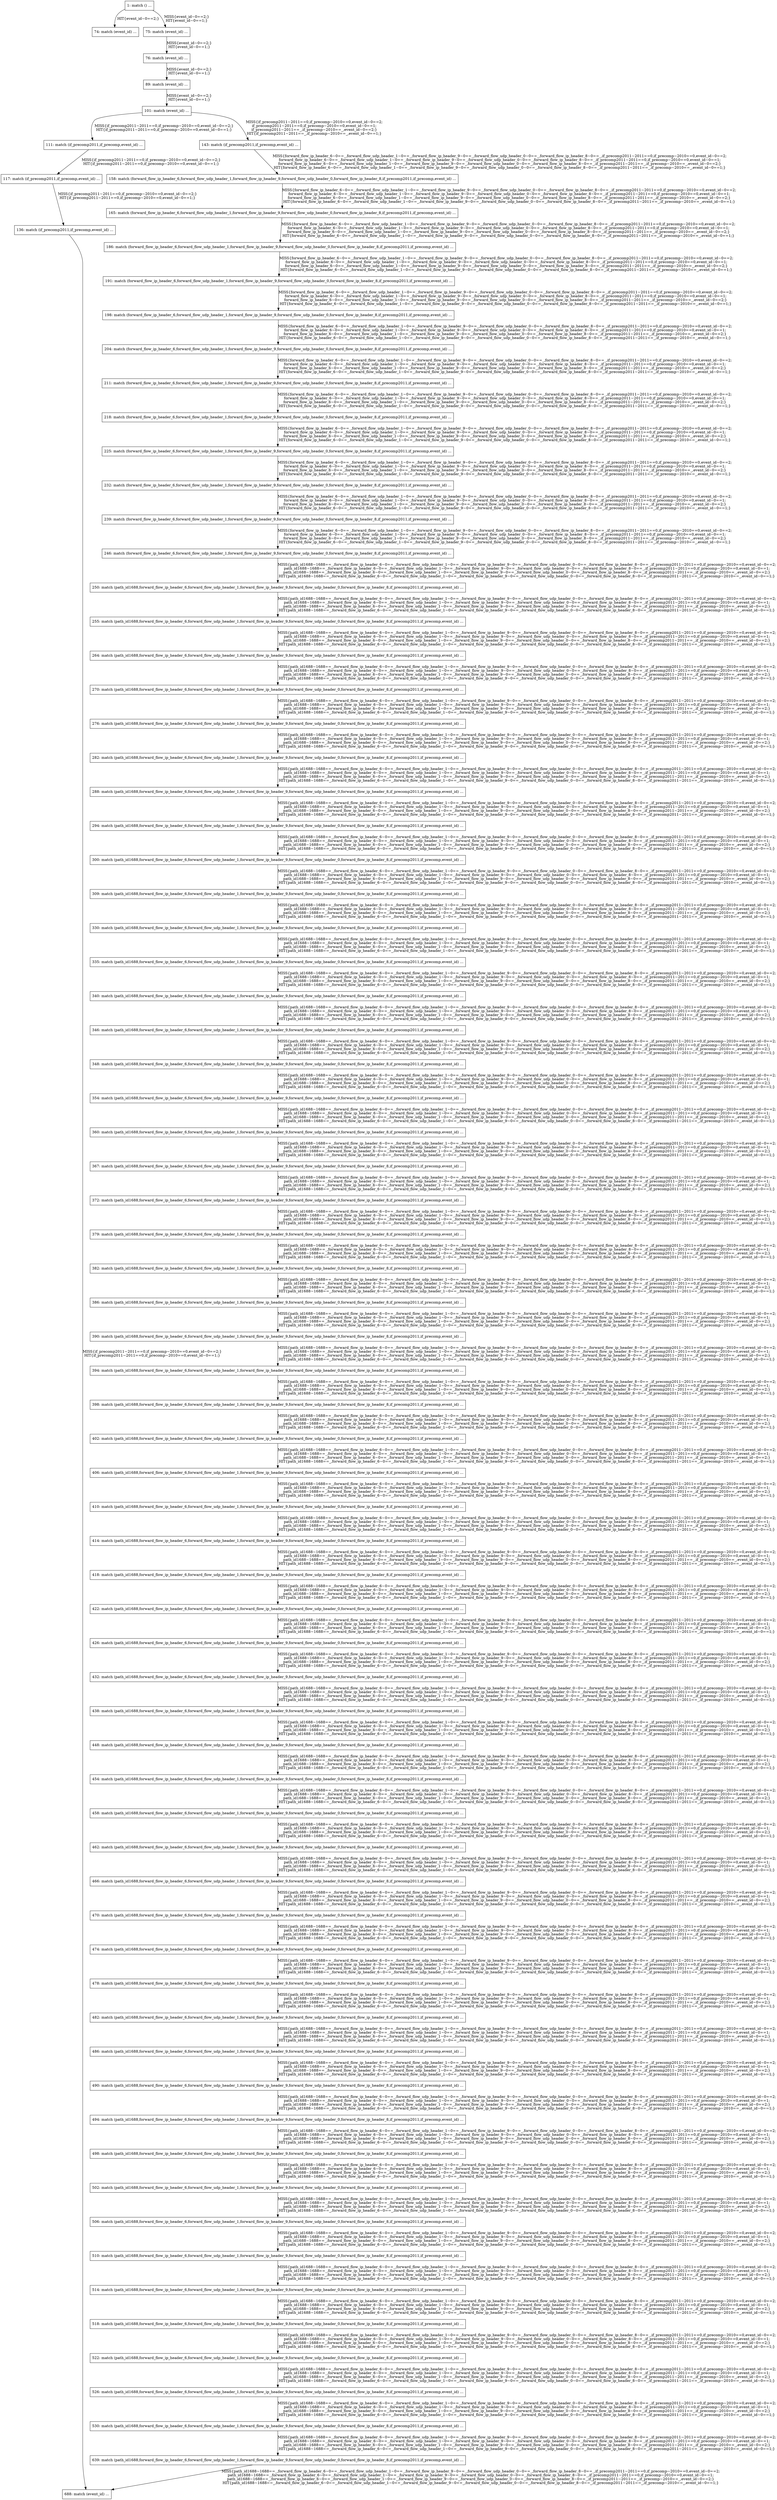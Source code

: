 digraph G {
  "1: match () ...
" [shape=box, ];
  "74: match (event_id) ...
" [shape=box, ];
  "75: match (event_id) ...
" [shape=box, ];
  "76: match (event_id) ...
" [shape=box, ];
  "89: match (event_id) ...
" [shape=box, ];
  "101: match (event_id) ...
" [shape=box, ];
  "111: match (if_precomp2011,if_precomp,event_id) ...
" [shape=box, ];
  "117: match (if_precomp2011,if_precomp,event_id) ...
" [shape=box, ];
  "136: match (if_precomp2011,if_precomp,event_id) ...
" [shape=box, ];
  "143: match (if_precomp2011,if_precomp,event_id) ...
" [shape=box, ];
  "158: match (forward_flow_ip_header_6,forward_flow_udp_header_1,forward_flow_ip_header_9,forward_flow_udp_header_0,forward_flow_ip_header_8,if_precomp2011,if_precomp,event_id) ...
" [
  shape=box, ];
  "165: match (forward_flow_ip_header_6,forward_flow_udp_header_1,forward_flow_ip_header_9,forward_flow_udp_header_0,forward_flow_ip_header_8,if_precomp2011,if_precomp,event_id) ...
" [
  shape=box, ];
  "186: match (forward_flow_ip_header_6,forward_flow_udp_header_1,forward_flow_ip_header_9,forward_flow_udp_header_0,forward_flow_ip_header_8,if_precomp2011,if_precomp,event_id) ...
" [
  shape=box, ];
  "191: match (forward_flow_ip_header_6,forward_flow_udp_header_1,forward_flow_ip_header_9,forward_flow_udp_header_0,forward_flow_ip_header_8,if_precomp2011,if_precomp,event_id) ...
" [
  shape=box, ];
  "198: match (forward_flow_ip_header_6,forward_flow_udp_header_1,forward_flow_ip_header_9,forward_flow_udp_header_0,forward_flow_ip_header_8,if_precomp2011,if_precomp,event_id) ...
" [
  shape=box, ];
  "204: match (forward_flow_ip_header_6,forward_flow_udp_header_1,forward_flow_ip_header_9,forward_flow_udp_header_0,forward_flow_ip_header_8,if_precomp2011,if_precomp,event_id) ...
" [
  shape=box, ];
  "211: match (forward_flow_ip_header_6,forward_flow_udp_header_1,forward_flow_ip_header_9,forward_flow_udp_header_0,forward_flow_ip_header_8,if_precomp2011,if_precomp,event_id) ...
" [
  shape=box, ];
  "218: match (forward_flow_ip_header_6,forward_flow_udp_header_1,forward_flow_ip_header_9,forward_flow_udp_header_0,forward_flow_ip_header_8,if_precomp2011,if_precomp,event_id) ...
" [
  shape=box, ];
  "225: match (forward_flow_ip_header_6,forward_flow_udp_header_1,forward_flow_ip_header_9,forward_flow_udp_header_0,forward_flow_ip_header_8,if_precomp2011,if_precomp,event_id) ...
" [
  shape=box, ];
  "232: match (forward_flow_ip_header_6,forward_flow_udp_header_1,forward_flow_ip_header_9,forward_flow_udp_header_0,forward_flow_ip_header_8,if_precomp2011,if_precomp,event_id) ...
" [
  shape=box, ];
  "239: match (forward_flow_ip_header_6,forward_flow_udp_header_1,forward_flow_ip_header_9,forward_flow_udp_header_0,forward_flow_ip_header_8,if_precomp2011,if_precomp,event_id) ...
" [
  shape=box, ];
  "246: match (forward_flow_ip_header_6,forward_flow_udp_header_1,forward_flow_ip_header_9,forward_flow_udp_header_0,forward_flow_ip_header_8,if_precomp2011,if_precomp,event_id) ...
" [
  shape=box, ];
  "250: match (path_id1688,forward_flow_ip_header_6,forward_flow_udp_header_1,forward_flow_ip_header_9,forward_flow_udp_header_0,forward_flow_ip_header_8,if_precomp2011,if_precomp,event_id) ...
" [
  shape=box, ];
  "255: match (path_id1688,forward_flow_ip_header_6,forward_flow_udp_header_1,forward_flow_ip_header_9,forward_flow_udp_header_0,forward_flow_ip_header_8,if_precomp2011,if_precomp,event_id) ...
" [
  shape=box, ];
  "264: match (path_id1688,forward_flow_ip_header_6,forward_flow_udp_header_1,forward_flow_ip_header_9,forward_flow_udp_header_0,forward_flow_ip_header_8,if_precomp2011,if_precomp,event_id) ...
" [
  shape=box, ];
  "270: match (path_id1688,forward_flow_ip_header_6,forward_flow_udp_header_1,forward_flow_ip_header_9,forward_flow_udp_header_0,forward_flow_ip_header_8,if_precomp2011,if_precomp,event_id) ...
" [
  shape=box, ];
  "276: match (path_id1688,forward_flow_ip_header_6,forward_flow_udp_header_1,forward_flow_ip_header_9,forward_flow_udp_header_0,forward_flow_ip_header_8,if_precomp2011,if_precomp,event_id) ...
" [
  shape=box, ];
  "282: match (path_id1688,forward_flow_ip_header_6,forward_flow_udp_header_1,forward_flow_ip_header_9,forward_flow_udp_header_0,forward_flow_ip_header_8,if_precomp2011,if_precomp,event_id) ...
" [
  shape=box, ];
  "288: match (path_id1688,forward_flow_ip_header_6,forward_flow_udp_header_1,forward_flow_ip_header_9,forward_flow_udp_header_0,forward_flow_ip_header_8,if_precomp2011,if_precomp,event_id) ...
" [
  shape=box, ];
  "294: match (path_id1688,forward_flow_ip_header_6,forward_flow_udp_header_1,forward_flow_ip_header_9,forward_flow_udp_header_0,forward_flow_ip_header_8,if_precomp2011,if_precomp,event_id) ...
" [
  shape=box, ];
  "300: match (path_id1688,forward_flow_ip_header_6,forward_flow_udp_header_1,forward_flow_ip_header_9,forward_flow_udp_header_0,forward_flow_ip_header_8,if_precomp2011,if_precomp,event_id) ...
" [
  shape=box, ];
  "309: match (path_id1688,forward_flow_ip_header_6,forward_flow_udp_header_1,forward_flow_ip_header_9,forward_flow_udp_header_0,forward_flow_ip_header_8,if_precomp2011,if_precomp,event_id) ...
" [
  shape=box, ];
  "330: match (path_id1688,forward_flow_ip_header_6,forward_flow_udp_header_1,forward_flow_ip_header_9,forward_flow_udp_header_0,forward_flow_ip_header_8,if_precomp2011,if_precomp,event_id) ...
" [
  shape=box, ];
  "335: match (path_id1688,forward_flow_ip_header_6,forward_flow_udp_header_1,forward_flow_ip_header_9,forward_flow_udp_header_0,forward_flow_ip_header_8,if_precomp2011,if_precomp,event_id) ...
" [
  shape=box, ];
  "340: match (path_id1688,forward_flow_ip_header_6,forward_flow_udp_header_1,forward_flow_ip_header_9,forward_flow_udp_header_0,forward_flow_ip_header_8,if_precomp2011,if_precomp,event_id) ...
" [
  shape=box, ];
  "346: match (path_id1688,forward_flow_ip_header_6,forward_flow_udp_header_1,forward_flow_ip_header_9,forward_flow_udp_header_0,forward_flow_ip_header_8,if_precomp2011,if_precomp,event_id) ...
" [
  shape=box, ];
  "348: match (path_id1688,forward_flow_ip_header_6,forward_flow_udp_header_1,forward_flow_ip_header_9,forward_flow_udp_header_0,forward_flow_ip_header_8,if_precomp2011,if_precomp,event_id) ...
" [
  shape=box, ];
  "354: match (path_id1688,forward_flow_ip_header_6,forward_flow_udp_header_1,forward_flow_ip_header_9,forward_flow_udp_header_0,forward_flow_ip_header_8,if_precomp2011,if_precomp,event_id) ...
" [
  shape=box, ];
  "360: match (path_id1688,forward_flow_ip_header_6,forward_flow_udp_header_1,forward_flow_ip_header_9,forward_flow_udp_header_0,forward_flow_ip_header_8,if_precomp2011,if_precomp,event_id) ...
" [
  shape=box, ];
  "367: match (path_id1688,forward_flow_ip_header_6,forward_flow_udp_header_1,forward_flow_ip_header_9,forward_flow_udp_header_0,forward_flow_ip_header_8,if_precomp2011,if_precomp,event_id) ...
" [
  shape=box, ];
  "372: match (path_id1688,forward_flow_ip_header_6,forward_flow_udp_header_1,forward_flow_ip_header_9,forward_flow_udp_header_0,forward_flow_ip_header_8,if_precomp2011,if_precomp,event_id) ...
" [
  shape=box, ];
  "379: match (path_id1688,forward_flow_ip_header_6,forward_flow_udp_header_1,forward_flow_ip_header_9,forward_flow_udp_header_0,forward_flow_ip_header_8,if_precomp2011,if_precomp,event_id) ...
" [
  shape=box, ];
  "382: match (path_id1688,forward_flow_ip_header_6,forward_flow_udp_header_1,forward_flow_ip_header_9,forward_flow_udp_header_0,forward_flow_ip_header_8,if_precomp2011,if_precomp,event_id) ...
" [
  shape=box, ];
  "386: match (path_id1688,forward_flow_ip_header_6,forward_flow_udp_header_1,forward_flow_ip_header_9,forward_flow_udp_header_0,forward_flow_ip_header_8,if_precomp2011,if_precomp,event_id) ...
" [
  shape=box, ];
  "390: match (path_id1688,forward_flow_ip_header_6,forward_flow_udp_header_1,forward_flow_ip_header_9,forward_flow_udp_header_0,forward_flow_ip_header_8,if_precomp2011,if_precomp,event_id) ...
" [
  shape=box, ];
  "394: match (path_id1688,forward_flow_ip_header_6,forward_flow_udp_header_1,forward_flow_ip_header_9,forward_flow_udp_header_0,forward_flow_ip_header_8,if_precomp2011,if_precomp,event_id) ...
" [
  shape=box, ];
  "398: match (path_id1688,forward_flow_ip_header_6,forward_flow_udp_header_1,forward_flow_ip_header_9,forward_flow_udp_header_0,forward_flow_ip_header_8,if_precomp2011,if_precomp,event_id) ...
" [
  shape=box, ];
  "402: match (path_id1688,forward_flow_ip_header_6,forward_flow_udp_header_1,forward_flow_ip_header_9,forward_flow_udp_header_0,forward_flow_ip_header_8,if_precomp2011,if_precomp,event_id) ...
" [
  shape=box, ];
  "406: match (path_id1688,forward_flow_ip_header_6,forward_flow_udp_header_1,forward_flow_ip_header_9,forward_flow_udp_header_0,forward_flow_ip_header_8,if_precomp2011,if_precomp,event_id) ...
" [
  shape=box, ];
  "410: match (path_id1688,forward_flow_ip_header_6,forward_flow_udp_header_1,forward_flow_ip_header_9,forward_flow_udp_header_0,forward_flow_ip_header_8,if_precomp2011,if_precomp,event_id) ...
" [
  shape=box, ];
  "414: match (path_id1688,forward_flow_ip_header_6,forward_flow_udp_header_1,forward_flow_ip_header_9,forward_flow_udp_header_0,forward_flow_ip_header_8,if_precomp2011,if_precomp,event_id) ...
" [
  shape=box, ];
  "418: match (path_id1688,forward_flow_ip_header_6,forward_flow_udp_header_1,forward_flow_ip_header_9,forward_flow_udp_header_0,forward_flow_ip_header_8,if_precomp2011,if_precomp,event_id) ...
" [
  shape=box, ];
  "422: match (path_id1688,forward_flow_ip_header_6,forward_flow_udp_header_1,forward_flow_ip_header_9,forward_flow_udp_header_0,forward_flow_ip_header_8,if_precomp2011,if_precomp,event_id) ...
" [
  shape=box, ];
  "426: match (path_id1688,forward_flow_ip_header_6,forward_flow_udp_header_1,forward_flow_ip_header_9,forward_flow_udp_header_0,forward_flow_ip_header_8,if_precomp2011,if_precomp,event_id) ...
" [
  shape=box, ];
  "432: match (path_id1688,forward_flow_ip_header_6,forward_flow_udp_header_1,forward_flow_ip_header_9,forward_flow_udp_header_0,forward_flow_ip_header_8,if_precomp2011,if_precomp,event_id) ...
" [
  shape=box, ];
  "438: match (path_id1688,forward_flow_ip_header_6,forward_flow_udp_header_1,forward_flow_ip_header_9,forward_flow_udp_header_0,forward_flow_ip_header_8,if_precomp2011,if_precomp,event_id) ...
" [
  shape=box, ];
  "448: match (path_id1688,forward_flow_ip_header_6,forward_flow_udp_header_1,forward_flow_ip_header_9,forward_flow_udp_header_0,forward_flow_ip_header_8,if_precomp2011,if_precomp,event_id) ...
" [
  shape=box, ];
  "454: match (path_id1688,forward_flow_ip_header_6,forward_flow_udp_header_1,forward_flow_ip_header_9,forward_flow_udp_header_0,forward_flow_ip_header_8,if_precomp2011,if_precomp,event_id) ...
" [
  shape=box, ];
  "458: match (path_id1688,forward_flow_ip_header_6,forward_flow_udp_header_1,forward_flow_ip_header_9,forward_flow_udp_header_0,forward_flow_ip_header_8,if_precomp2011,if_precomp,event_id) ...
" [
  shape=box, ];
  "462: match (path_id1688,forward_flow_ip_header_6,forward_flow_udp_header_1,forward_flow_ip_header_9,forward_flow_udp_header_0,forward_flow_ip_header_8,if_precomp2011,if_precomp,event_id) ...
" [
  shape=box, ];
  "466: match (path_id1688,forward_flow_ip_header_6,forward_flow_udp_header_1,forward_flow_ip_header_9,forward_flow_udp_header_0,forward_flow_ip_header_8,if_precomp2011,if_precomp,event_id) ...
" [
  shape=box, ];
  "470: match (path_id1688,forward_flow_ip_header_6,forward_flow_udp_header_1,forward_flow_ip_header_9,forward_flow_udp_header_0,forward_flow_ip_header_8,if_precomp2011,if_precomp,event_id) ...
" [
  shape=box, ];
  "474: match (path_id1688,forward_flow_ip_header_6,forward_flow_udp_header_1,forward_flow_ip_header_9,forward_flow_udp_header_0,forward_flow_ip_header_8,if_precomp2011,if_precomp,event_id) ...
" [
  shape=box, ];
  "478: match (path_id1688,forward_flow_ip_header_6,forward_flow_udp_header_1,forward_flow_ip_header_9,forward_flow_udp_header_0,forward_flow_ip_header_8,if_precomp2011,if_precomp,event_id) ...
" [
  shape=box, ];
  "482: match (path_id1688,forward_flow_ip_header_6,forward_flow_udp_header_1,forward_flow_ip_header_9,forward_flow_udp_header_0,forward_flow_ip_header_8,if_precomp2011,if_precomp,event_id) ...
" [
  shape=box, ];
  "486: match (path_id1688,forward_flow_ip_header_6,forward_flow_udp_header_1,forward_flow_ip_header_9,forward_flow_udp_header_0,forward_flow_ip_header_8,if_precomp2011,if_precomp,event_id) ...
" [
  shape=box, ];
  "490: match (path_id1688,forward_flow_ip_header_6,forward_flow_udp_header_1,forward_flow_ip_header_9,forward_flow_udp_header_0,forward_flow_ip_header_8,if_precomp2011,if_precomp,event_id) ...
" [
  shape=box, ];
  "494: match (path_id1688,forward_flow_ip_header_6,forward_flow_udp_header_1,forward_flow_ip_header_9,forward_flow_udp_header_0,forward_flow_ip_header_8,if_precomp2011,if_precomp,event_id) ...
" [
  shape=box, ];
  "498: match (path_id1688,forward_flow_ip_header_6,forward_flow_udp_header_1,forward_flow_ip_header_9,forward_flow_udp_header_0,forward_flow_ip_header_8,if_precomp2011,if_precomp,event_id) ...
" [
  shape=box, ];
  "502: match (path_id1688,forward_flow_ip_header_6,forward_flow_udp_header_1,forward_flow_ip_header_9,forward_flow_udp_header_0,forward_flow_ip_header_8,if_precomp2011,if_precomp,event_id) ...
" [
  shape=box, ];
  "506: match (path_id1688,forward_flow_ip_header_6,forward_flow_udp_header_1,forward_flow_ip_header_9,forward_flow_udp_header_0,forward_flow_ip_header_8,if_precomp2011,if_precomp,event_id) ...
" [
  shape=box, ];
  "510: match (path_id1688,forward_flow_ip_header_6,forward_flow_udp_header_1,forward_flow_ip_header_9,forward_flow_udp_header_0,forward_flow_ip_header_8,if_precomp2011,if_precomp,event_id) ...
" [
  shape=box, ];
  "514: match (path_id1688,forward_flow_ip_header_6,forward_flow_udp_header_1,forward_flow_ip_header_9,forward_flow_udp_header_0,forward_flow_ip_header_8,if_precomp2011,if_precomp,event_id) ...
" [
  shape=box, ];
  "518: match (path_id1688,forward_flow_ip_header_6,forward_flow_udp_header_1,forward_flow_ip_header_9,forward_flow_udp_header_0,forward_flow_ip_header_8,if_precomp2011,if_precomp,event_id) ...
" [
  shape=box, ];
  "522: match (path_id1688,forward_flow_ip_header_6,forward_flow_udp_header_1,forward_flow_ip_header_9,forward_flow_udp_header_0,forward_flow_ip_header_8,if_precomp2011,if_precomp,event_id) ...
" [
  shape=box, ];
  "526: match (path_id1688,forward_flow_ip_header_6,forward_flow_udp_header_1,forward_flow_ip_header_9,forward_flow_udp_header_0,forward_flow_ip_header_8,if_precomp2011,if_precomp,event_id) ...
" [
  shape=box, ];
  "530: match (path_id1688,forward_flow_ip_header_6,forward_flow_udp_header_1,forward_flow_ip_header_9,forward_flow_udp_header_0,forward_flow_ip_header_8,if_precomp2011,if_precomp,event_id) ...
" [
  shape=box, ];
  "639: match (path_id1688,forward_flow_ip_header_6,forward_flow_udp_header_1,forward_flow_ip_header_9,forward_flow_udp_header_0,forward_flow_ip_header_8,if_precomp2011,if_precomp,event_id) ...
" [
  shape=box, ];
  "688: match (event_id) ...
" [shape=box, ];
  
  
  "1: match () ...
" -> "74: match (event_id) ...
" [label="HIT{event_id~0==2;}",
                                                     ];
  "1: match () ...
" -> "75: match (event_id) ...
" [label="MISS{event_id~0==2;}
HIT{event_id~0==1;}",
                                                     ];
  "75: match (event_id) ...
" -> "76: match (event_id) ...
" [label="MISS{event_id~0==2;}
HIT{event_id~0==1;}",
                                                              ];
  "76: match (event_id) ...
" -> "89: match (event_id) ...
" [label="MISS{event_id~0==2;}
HIT{event_id~0==1;}",
                                                              ];
  "89: match (event_id) ...
" -> "101: match (event_id) ...
" [label="MISS{event_id~0==2;}
HIT{event_id~0==1;}",
                                                               ];
  "101: match (event_id) ...
" -> "111: match (if_precomp2011,if_precomp,event_id) ...
" [
  label="MISS{if_precomp2011~2011==0,if_precomp~2010==0,event_id~0==2;}
HIT{if_precomp2011~2011==0,if_precomp~2010==0,event_id~0==1;}",
  ];
  "101: match (event_id) ...
" -> "143: match (if_precomp2011,if_precomp,event_id) ...
" [
  label="MISS{if_precomp2011~2011==0,if_precomp~2010==0,event_id~0==2;
if_precomp2011~2011==0,if_precomp~2010==0,event_id~0==1;
if_precomp2011~2011==_,if_precomp~2010==_,event_id~0==2;}
HIT{if_precomp2011~2011==_,if_precomp~2010==_,event_id~0==1;}",
  ];
  "111: match (if_precomp2011,if_precomp,event_id) ...
" -> "117: match (if_precomp2011,if_precomp,event_id) ...
" [
  label="MISS{if_precomp2011~2011==0,if_precomp~2010==0,event_id~0==2;}
HIT{if_precomp2011~2011==0,if_precomp~2010==0,event_id~0==1;}",
  ];
  "117: match (if_precomp2011,if_precomp,event_id) ...
" -> "136: match (if_precomp2011,if_precomp,event_id) ...
" [
  label="MISS{if_precomp2011~2011==0,if_precomp~2010==0,event_id~0==2;}
HIT{if_precomp2011~2011==0,if_precomp~2010==0,event_id~0==1;}",
  ];
  "136: match (if_precomp2011,if_precomp,event_id) ...
" -> "688: match (event_id) ...
" [
  label="MISS{if_precomp2011~2011==0,if_precomp~2010==0,event_id~0==2;}
HIT{if_precomp2011~2011==0,if_precomp~2010==0,event_id~0==1;}",
  ];
  "143: match (if_precomp2011,if_precomp,event_id) ...
" -> "158: match (forward_flow_ip_header_6,forward_flow_udp_header_1,forward_flow_ip_header_9,forward_flow_udp_header_0,forward_flow_ip_header_8,if_precomp2011,if_precomp,event_id) ...
" [
  label="MISS{forward_flow_ip_header_6~0==_,forward_flow_udp_header_1~0==_,forward_flow_ip_header_9~0==_,forward_flow_udp_header_0~0==_,forward_flow_ip_header_8~0==_,if_precomp2011~2011==0,if_precomp~2010==0,event_id~0==2;
forward_flow_ip_header_6~0==_,forward_flow_udp_header_1~0==_,forward_flow_ip_header_9~0==_,forward_flow_udp_header_0~0==_,forward_flow_ip_header_8~0==_,if_precomp2011~2011==0,if_precomp~2010==0,event_id~0==1;
forward_flow_ip_header_6~0==_,forward_flow_udp_header_1~0==_,forward_flow_ip_header_9~0==_,forward_flow_udp_header_0~0==_,forward_flow_ip_header_8~0==_,if_precomp2011~2011==_,if_precomp~2010==_,event_id~0==2;}
HIT{forward_flow_ip_header_6~0==_,forward_flow_udp_header_1~0==_,forward_flow_ip_header_9~0==_,forward_flow_udp_header_0~0==_,forward_flow_ip_header_8~0==_,if_precomp2011~2011==_,if_precomp~2010==_,event_id~0==1;}",
  ];
  "158: match (forward_flow_ip_header_6,forward_flow_udp_header_1,forward_flow_ip_header_9,forward_flow_udp_header_0,forward_flow_ip_header_8,if_precomp2011,if_precomp,event_id) ...
" -> "165: match (forward_flow_ip_header_6,forward_flow_udp_header_1,forward_flow_ip_header_9,forward_flow_udp_header_0,forward_flow_ip_header_8,if_precomp2011,if_precomp,event_id) ...
" [
  label="MISS{forward_flow_ip_header_6~0==_,forward_flow_udp_header_1~0==_,forward_flow_ip_header_9~0==_,forward_flow_udp_header_0~0==_,forward_flow_ip_header_8~0==_,if_precomp2011~2011==0,if_precomp~2010==0,event_id~0==2;
forward_flow_ip_header_6~0==_,forward_flow_udp_header_1~0==_,forward_flow_ip_header_9~0==_,forward_flow_udp_header_0~0==_,forward_flow_ip_header_8~0==_,if_precomp2011~2011==0,if_precomp~2010==0,event_id~0==1;
forward_flow_ip_header_6~0==_,forward_flow_udp_header_1~0==_,forward_flow_ip_header_9~0==_,forward_flow_udp_header_0~0==_,forward_flow_ip_header_8~0==_,if_precomp2011~2011==_,if_precomp~2010==_,event_id~0==2;}
HIT{forward_flow_ip_header_6~0==_,forward_flow_udp_header_1~0==_,forward_flow_ip_header_9~0==_,forward_flow_udp_header_0~0==_,forward_flow_ip_header_8~0==_,if_precomp2011~2011==_,if_precomp~2010==_,event_id~0==1;}",
  ];
  "165: match (forward_flow_ip_header_6,forward_flow_udp_header_1,forward_flow_ip_header_9,forward_flow_udp_header_0,forward_flow_ip_header_8,if_precomp2011,if_precomp,event_id) ...
" -> "186: match (forward_flow_ip_header_6,forward_flow_udp_header_1,forward_flow_ip_header_9,forward_flow_udp_header_0,forward_flow_ip_header_8,if_precomp2011,if_precomp,event_id) ...
" [
  label="MISS{forward_flow_ip_header_6~0==_,forward_flow_udp_header_1~0==_,forward_flow_ip_header_9~0==_,forward_flow_udp_header_0~0==_,forward_flow_ip_header_8~0==_,if_precomp2011~2011==0,if_precomp~2010==0,event_id~0==2;
forward_flow_ip_header_6~0==_,forward_flow_udp_header_1~0==_,forward_flow_ip_header_9~0==_,forward_flow_udp_header_0~0==_,forward_flow_ip_header_8~0==_,if_precomp2011~2011==0,if_precomp~2010==0,event_id~0==1;
forward_flow_ip_header_6~0==_,forward_flow_udp_header_1~0==_,forward_flow_ip_header_9~0==_,forward_flow_udp_header_0~0==_,forward_flow_ip_header_8~0==_,if_precomp2011~2011==_,if_precomp~2010==_,event_id~0==2;}
HIT{forward_flow_ip_header_6~0==_,forward_flow_udp_header_1~0==_,forward_flow_ip_header_9~0==_,forward_flow_udp_header_0~0==_,forward_flow_ip_header_8~0==_,if_precomp2011~2011==_,if_precomp~2010==_,event_id~0==1;}",
  ];
  "186: match (forward_flow_ip_header_6,forward_flow_udp_header_1,forward_flow_ip_header_9,forward_flow_udp_header_0,forward_flow_ip_header_8,if_precomp2011,if_precomp,event_id) ...
" -> "191: match (forward_flow_ip_header_6,forward_flow_udp_header_1,forward_flow_ip_header_9,forward_flow_udp_header_0,forward_flow_ip_header_8,if_precomp2011,if_precomp,event_id) ...
" [
  label="MISS{forward_flow_ip_header_6~0==_,forward_flow_udp_header_1~0==_,forward_flow_ip_header_9~0==_,forward_flow_udp_header_0~0==_,forward_flow_ip_header_8~0==_,if_precomp2011~2011==0,if_precomp~2010==0,event_id~0==2;
forward_flow_ip_header_6~0==_,forward_flow_udp_header_1~0==_,forward_flow_ip_header_9~0==_,forward_flow_udp_header_0~0==_,forward_flow_ip_header_8~0==_,if_precomp2011~2011==0,if_precomp~2010==0,event_id~0==1;
forward_flow_ip_header_6~0==_,forward_flow_udp_header_1~0==_,forward_flow_ip_header_9~0==_,forward_flow_udp_header_0~0==_,forward_flow_ip_header_8~0==_,if_precomp2011~2011==_,if_precomp~2010==_,event_id~0==2;}
HIT{forward_flow_ip_header_6~0==_,forward_flow_udp_header_1~0==_,forward_flow_ip_header_9~0==_,forward_flow_udp_header_0~0==_,forward_flow_ip_header_8~0==_,if_precomp2011~2011==_,if_precomp~2010==_,event_id~0==1;}",
  ];
  "191: match (forward_flow_ip_header_6,forward_flow_udp_header_1,forward_flow_ip_header_9,forward_flow_udp_header_0,forward_flow_ip_header_8,if_precomp2011,if_precomp,event_id) ...
" -> "198: match (forward_flow_ip_header_6,forward_flow_udp_header_1,forward_flow_ip_header_9,forward_flow_udp_header_0,forward_flow_ip_header_8,if_precomp2011,if_precomp,event_id) ...
" [
  label="MISS{forward_flow_ip_header_6~0==_,forward_flow_udp_header_1~0==_,forward_flow_ip_header_9~0==_,forward_flow_udp_header_0~0==_,forward_flow_ip_header_8~0==_,if_precomp2011~2011==0,if_precomp~2010==0,event_id~0==2;
forward_flow_ip_header_6~0==_,forward_flow_udp_header_1~0==_,forward_flow_ip_header_9~0==_,forward_flow_udp_header_0~0==_,forward_flow_ip_header_8~0==_,if_precomp2011~2011==0,if_precomp~2010==0,event_id~0==1;
forward_flow_ip_header_6~0==_,forward_flow_udp_header_1~0==_,forward_flow_ip_header_9~0==_,forward_flow_udp_header_0~0==_,forward_flow_ip_header_8~0==_,if_precomp2011~2011==_,if_precomp~2010==_,event_id~0==2;}
HIT{forward_flow_ip_header_6~0==_,forward_flow_udp_header_1~0==_,forward_flow_ip_header_9~0==_,forward_flow_udp_header_0~0==_,forward_flow_ip_header_8~0==_,if_precomp2011~2011==_,if_precomp~2010==_,event_id~0==1;}",
  ];
  "198: match (forward_flow_ip_header_6,forward_flow_udp_header_1,forward_flow_ip_header_9,forward_flow_udp_header_0,forward_flow_ip_header_8,if_precomp2011,if_precomp,event_id) ...
" -> "204: match (forward_flow_ip_header_6,forward_flow_udp_header_1,forward_flow_ip_header_9,forward_flow_udp_header_0,forward_flow_ip_header_8,if_precomp2011,if_precomp,event_id) ...
" [
  label="MISS{forward_flow_ip_header_6~0==_,forward_flow_udp_header_1~0==_,forward_flow_ip_header_9~0==_,forward_flow_udp_header_0~0==_,forward_flow_ip_header_8~0==_,if_precomp2011~2011==0,if_precomp~2010==0,event_id~0==2;
forward_flow_ip_header_6~0==_,forward_flow_udp_header_1~0==_,forward_flow_ip_header_9~0==_,forward_flow_udp_header_0~0==_,forward_flow_ip_header_8~0==_,if_precomp2011~2011==0,if_precomp~2010==0,event_id~0==1;
forward_flow_ip_header_6~0==_,forward_flow_udp_header_1~0==_,forward_flow_ip_header_9~0==_,forward_flow_udp_header_0~0==_,forward_flow_ip_header_8~0==_,if_precomp2011~2011==_,if_precomp~2010==_,event_id~0==2;}
HIT{forward_flow_ip_header_6~0==_,forward_flow_udp_header_1~0==_,forward_flow_ip_header_9~0==_,forward_flow_udp_header_0~0==_,forward_flow_ip_header_8~0==_,if_precomp2011~2011==_,if_precomp~2010==_,event_id~0==1;}",
  ];
  "204: match (forward_flow_ip_header_6,forward_flow_udp_header_1,forward_flow_ip_header_9,forward_flow_udp_header_0,forward_flow_ip_header_8,if_precomp2011,if_precomp,event_id) ...
" -> "211: match (forward_flow_ip_header_6,forward_flow_udp_header_1,forward_flow_ip_header_9,forward_flow_udp_header_0,forward_flow_ip_header_8,if_precomp2011,if_precomp,event_id) ...
" [
  label="MISS{forward_flow_ip_header_6~0==_,forward_flow_udp_header_1~0==_,forward_flow_ip_header_9~0==_,forward_flow_udp_header_0~0==_,forward_flow_ip_header_8~0==_,if_precomp2011~2011==0,if_precomp~2010==0,event_id~0==2;
forward_flow_ip_header_6~0==_,forward_flow_udp_header_1~0==_,forward_flow_ip_header_9~0==_,forward_flow_udp_header_0~0==_,forward_flow_ip_header_8~0==_,if_precomp2011~2011==0,if_precomp~2010==0,event_id~0==1;
forward_flow_ip_header_6~0==_,forward_flow_udp_header_1~0==_,forward_flow_ip_header_9~0==_,forward_flow_udp_header_0~0==_,forward_flow_ip_header_8~0==_,if_precomp2011~2011==_,if_precomp~2010==_,event_id~0==2;}
HIT{forward_flow_ip_header_6~0==_,forward_flow_udp_header_1~0==_,forward_flow_ip_header_9~0==_,forward_flow_udp_header_0~0==_,forward_flow_ip_header_8~0==_,if_precomp2011~2011==_,if_precomp~2010==_,event_id~0==1;}",
  ];
  "211: match (forward_flow_ip_header_6,forward_flow_udp_header_1,forward_flow_ip_header_9,forward_flow_udp_header_0,forward_flow_ip_header_8,if_precomp2011,if_precomp,event_id) ...
" -> "218: match (forward_flow_ip_header_6,forward_flow_udp_header_1,forward_flow_ip_header_9,forward_flow_udp_header_0,forward_flow_ip_header_8,if_precomp2011,if_precomp,event_id) ...
" [
  label="MISS{forward_flow_ip_header_6~0==_,forward_flow_udp_header_1~0==_,forward_flow_ip_header_9~0==_,forward_flow_udp_header_0~0==_,forward_flow_ip_header_8~0==_,if_precomp2011~2011==0,if_precomp~2010==0,event_id~0==2;
forward_flow_ip_header_6~0==_,forward_flow_udp_header_1~0==_,forward_flow_ip_header_9~0==_,forward_flow_udp_header_0~0==_,forward_flow_ip_header_8~0==_,if_precomp2011~2011==0,if_precomp~2010==0,event_id~0==1;
forward_flow_ip_header_6~0==_,forward_flow_udp_header_1~0==_,forward_flow_ip_header_9~0==_,forward_flow_udp_header_0~0==_,forward_flow_ip_header_8~0==_,if_precomp2011~2011==_,if_precomp~2010==_,event_id~0==2;}
HIT{forward_flow_ip_header_6~0==_,forward_flow_udp_header_1~0==_,forward_flow_ip_header_9~0==_,forward_flow_udp_header_0~0==_,forward_flow_ip_header_8~0==_,if_precomp2011~2011==_,if_precomp~2010==_,event_id~0==1;}",
  ];
  "218: match (forward_flow_ip_header_6,forward_flow_udp_header_1,forward_flow_ip_header_9,forward_flow_udp_header_0,forward_flow_ip_header_8,if_precomp2011,if_precomp,event_id) ...
" -> "225: match (forward_flow_ip_header_6,forward_flow_udp_header_1,forward_flow_ip_header_9,forward_flow_udp_header_0,forward_flow_ip_header_8,if_precomp2011,if_precomp,event_id) ...
" [
  label="MISS{forward_flow_ip_header_6~0==_,forward_flow_udp_header_1~0==_,forward_flow_ip_header_9~0==_,forward_flow_udp_header_0~0==_,forward_flow_ip_header_8~0==_,if_precomp2011~2011==0,if_precomp~2010==0,event_id~0==2;
forward_flow_ip_header_6~0==_,forward_flow_udp_header_1~0==_,forward_flow_ip_header_9~0==_,forward_flow_udp_header_0~0==_,forward_flow_ip_header_8~0==_,if_precomp2011~2011==0,if_precomp~2010==0,event_id~0==1;
forward_flow_ip_header_6~0==_,forward_flow_udp_header_1~0==_,forward_flow_ip_header_9~0==_,forward_flow_udp_header_0~0==_,forward_flow_ip_header_8~0==_,if_precomp2011~2011==_,if_precomp~2010==_,event_id~0==2;}
HIT{forward_flow_ip_header_6~0==_,forward_flow_udp_header_1~0==_,forward_flow_ip_header_9~0==_,forward_flow_udp_header_0~0==_,forward_flow_ip_header_8~0==_,if_precomp2011~2011==_,if_precomp~2010==_,event_id~0==1;}",
  ];
  "225: match (forward_flow_ip_header_6,forward_flow_udp_header_1,forward_flow_ip_header_9,forward_flow_udp_header_0,forward_flow_ip_header_8,if_precomp2011,if_precomp,event_id) ...
" -> "232: match (forward_flow_ip_header_6,forward_flow_udp_header_1,forward_flow_ip_header_9,forward_flow_udp_header_0,forward_flow_ip_header_8,if_precomp2011,if_precomp,event_id) ...
" [
  label="MISS{forward_flow_ip_header_6~0==_,forward_flow_udp_header_1~0==_,forward_flow_ip_header_9~0==_,forward_flow_udp_header_0~0==_,forward_flow_ip_header_8~0==_,if_precomp2011~2011==0,if_precomp~2010==0,event_id~0==2;
forward_flow_ip_header_6~0==_,forward_flow_udp_header_1~0==_,forward_flow_ip_header_9~0==_,forward_flow_udp_header_0~0==_,forward_flow_ip_header_8~0==_,if_precomp2011~2011==0,if_precomp~2010==0,event_id~0==1;
forward_flow_ip_header_6~0==_,forward_flow_udp_header_1~0==_,forward_flow_ip_header_9~0==_,forward_flow_udp_header_0~0==_,forward_flow_ip_header_8~0==_,if_precomp2011~2011==_,if_precomp~2010==_,event_id~0==2;}
HIT{forward_flow_ip_header_6~0==_,forward_flow_udp_header_1~0==_,forward_flow_ip_header_9~0==_,forward_flow_udp_header_0~0==_,forward_flow_ip_header_8~0==_,if_precomp2011~2011==_,if_precomp~2010==_,event_id~0==1;}",
  ];
  "232: match (forward_flow_ip_header_6,forward_flow_udp_header_1,forward_flow_ip_header_9,forward_flow_udp_header_0,forward_flow_ip_header_8,if_precomp2011,if_precomp,event_id) ...
" -> "239: match (forward_flow_ip_header_6,forward_flow_udp_header_1,forward_flow_ip_header_9,forward_flow_udp_header_0,forward_flow_ip_header_8,if_precomp2011,if_precomp,event_id) ...
" [
  label="MISS{forward_flow_ip_header_6~0==_,forward_flow_udp_header_1~0==_,forward_flow_ip_header_9~0==_,forward_flow_udp_header_0~0==_,forward_flow_ip_header_8~0==_,if_precomp2011~2011==0,if_precomp~2010==0,event_id~0==2;
forward_flow_ip_header_6~0==_,forward_flow_udp_header_1~0==_,forward_flow_ip_header_9~0==_,forward_flow_udp_header_0~0==_,forward_flow_ip_header_8~0==_,if_precomp2011~2011==0,if_precomp~2010==0,event_id~0==1;
forward_flow_ip_header_6~0==_,forward_flow_udp_header_1~0==_,forward_flow_ip_header_9~0==_,forward_flow_udp_header_0~0==_,forward_flow_ip_header_8~0==_,if_precomp2011~2011==_,if_precomp~2010==_,event_id~0==2;}
HIT{forward_flow_ip_header_6~0==_,forward_flow_udp_header_1~0==_,forward_flow_ip_header_9~0==_,forward_flow_udp_header_0~0==_,forward_flow_ip_header_8~0==_,if_precomp2011~2011==_,if_precomp~2010==_,event_id~0==1;}",
  ];
  "239: match (forward_flow_ip_header_6,forward_flow_udp_header_1,forward_flow_ip_header_9,forward_flow_udp_header_0,forward_flow_ip_header_8,if_precomp2011,if_precomp,event_id) ...
" -> "246: match (forward_flow_ip_header_6,forward_flow_udp_header_1,forward_flow_ip_header_9,forward_flow_udp_header_0,forward_flow_ip_header_8,if_precomp2011,if_precomp,event_id) ...
" [
  label="MISS{forward_flow_ip_header_6~0==_,forward_flow_udp_header_1~0==_,forward_flow_ip_header_9~0==_,forward_flow_udp_header_0~0==_,forward_flow_ip_header_8~0==_,if_precomp2011~2011==0,if_precomp~2010==0,event_id~0==2;
forward_flow_ip_header_6~0==_,forward_flow_udp_header_1~0==_,forward_flow_ip_header_9~0==_,forward_flow_udp_header_0~0==_,forward_flow_ip_header_8~0==_,if_precomp2011~2011==0,if_precomp~2010==0,event_id~0==1;
forward_flow_ip_header_6~0==_,forward_flow_udp_header_1~0==_,forward_flow_ip_header_9~0==_,forward_flow_udp_header_0~0==_,forward_flow_ip_header_8~0==_,if_precomp2011~2011==_,if_precomp~2010==_,event_id~0==2;}
HIT{forward_flow_ip_header_6~0==_,forward_flow_udp_header_1~0==_,forward_flow_ip_header_9~0==_,forward_flow_udp_header_0~0==_,forward_flow_ip_header_8~0==_,if_precomp2011~2011==_,if_precomp~2010==_,event_id~0==1;}",
  ];
  "246: match (forward_flow_ip_header_6,forward_flow_udp_header_1,forward_flow_ip_header_9,forward_flow_udp_header_0,forward_flow_ip_header_8,if_precomp2011,if_precomp,event_id) ...
" -> "250: match (path_id1688,forward_flow_ip_header_6,forward_flow_udp_header_1,forward_flow_ip_header_9,forward_flow_udp_header_0,forward_flow_ip_header_8,if_precomp2011,if_precomp,event_id) ...
" [
  label="MISS{path_id1688~1688==_,forward_flow_ip_header_6~0==_,forward_flow_udp_header_1~0==_,forward_flow_ip_header_9~0==_,forward_flow_udp_header_0~0==_,forward_flow_ip_header_8~0==_,if_precomp2011~2011==0,if_precomp~2010==0,event_id~0==2;
path_id1688~1688==_,forward_flow_ip_header_6~0==_,forward_flow_udp_header_1~0==_,forward_flow_ip_header_9~0==_,forward_flow_udp_header_0~0==_,forward_flow_ip_header_8~0==_,if_precomp2011~2011==0,if_precomp~2010==0,event_id~0==1;
path_id1688~1688==_,forward_flow_ip_header_6~0==_,forward_flow_udp_header_1~0==_,forward_flow_ip_header_9~0==_,forward_flow_udp_header_0~0==_,forward_flow_ip_header_8~0==_,if_precomp2011~2011==_,if_precomp~2010==_,event_id~0==2;}
HIT{path_id1688~1688==_,forward_flow_ip_header_6~0==_,forward_flow_udp_header_1~0==_,forward_flow_ip_header_9~0==_,forward_flow_udp_header_0~0==_,forward_flow_ip_header_8~0==_,if_precomp2011~2011==_,if_precomp~2010==_,event_id~0==1;}",
  ];
  "250: match (path_id1688,forward_flow_ip_header_6,forward_flow_udp_header_1,forward_flow_ip_header_9,forward_flow_udp_header_0,forward_flow_ip_header_8,if_precomp2011,if_precomp,event_id) ...
" -> "255: match (path_id1688,forward_flow_ip_header_6,forward_flow_udp_header_1,forward_flow_ip_header_9,forward_flow_udp_header_0,forward_flow_ip_header_8,if_precomp2011,if_precomp,event_id) ...
" [
  label="MISS{path_id1688~1688==_,forward_flow_ip_header_6~0==_,forward_flow_udp_header_1~0==_,forward_flow_ip_header_9~0==_,forward_flow_udp_header_0~0==_,forward_flow_ip_header_8~0==_,if_precomp2011~2011==0,if_precomp~2010==0,event_id~0==2;
path_id1688~1688==_,forward_flow_ip_header_6~0==_,forward_flow_udp_header_1~0==_,forward_flow_ip_header_9~0==_,forward_flow_udp_header_0~0==_,forward_flow_ip_header_8~0==_,if_precomp2011~2011==0,if_precomp~2010==0,event_id~0==1;
path_id1688~1688==_,forward_flow_ip_header_6~0==_,forward_flow_udp_header_1~0==_,forward_flow_ip_header_9~0==_,forward_flow_udp_header_0~0==_,forward_flow_ip_header_8~0==_,if_precomp2011~2011==_,if_precomp~2010==_,event_id~0==2;}
HIT{path_id1688~1688==_,forward_flow_ip_header_6~0==_,forward_flow_udp_header_1~0==_,forward_flow_ip_header_9~0==_,forward_flow_udp_header_0~0==_,forward_flow_ip_header_8~0==_,if_precomp2011~2011==_,if_precomp~2010==_,event_id~0==1;}",
  ];
  "255: match (path_id1688,forward_flow_ip_header_6,forward_flow_udp_header_1,forward_flow_ip_header_9,forward_flow_udp_header_0,forward_flow_ip_header_8,if_precomp2011,if_precomp,event_id) ...
" -> "264: match (path_id1688,forward_flow_ip_header_6,forward_flow_udp_header_1,forward_flow_ip_header_9,forward_flow_udp_header_0,forward_flow_ip_header_8,if_precomp2011,if_precomp,event_id) ...
" [
  label="MISS{path_id1688~1688==_,forward_flow_ip_header_6~0==_,forward_flow_udp_header_1~0==_,forward_flow_ip_header_9~0==_,forward_flow_udp_header_0~0==_,forward_flow_ip_header_8~0==_,if_precomp2011~2011==0,if_precomp~2010==0,event_id~0==2;
path_id1688~1688==_,forward_flow_ip_header_6~0==_,forward_flow_udp_header_1~0==_,forward_flow_ip_header_9~0==_,forward_flow_udp_header_0~0==_,forward_flow_ip_header_8~0==_,if_precomp2011~2011==0,if_precomp~2010==0,event_id~0==1;
path_id1688~1688==_,forward_flow_ip_header_6~0==_,forward_flow_udp_header_1~0==_,forward_flow_ip_header_9~0==_,forward_flow_udp_header_0~0==_,forward_flow_ip_header_8~0==_,if_precomp2011~2011==_,if_precomp~2010==_,event_id~0==2;}
HIT{path_id1688~1688==_,forward_flow_ip_header_6~0==_,forward_flow_udp_header_1~0==_,forward_flow_ip_header_9~0==_,forward_flow_udp_header_0~0==_,forward_flow_ip_header_8~0==_,if_precomp2011~2011==_,if_precomp~2010==_,event_id~0==1;}",
  ];
  "264: match (path_id1688,forward_flow_ip_header_6,forward_flow_udp_header_1,forward_flow_ip_header_9,forward_flow_udp_header_0,forward_flow_ip_header_8,if_precomp2011,if_precomp,event_id) ...
" -> "270: match (path_id1688,forward_flow_ip_header_6,forward_flow_udp_header_1,forward_flow_ip_header_9,forward_flow_udp_header_0,forward_flow_ip_header_8,if_precomp2011,if_precomp,event_id) ...
" [
  label="MISS{path_id1688~1688==_,forward_flow_ip_header_6~0==_,forward_flow_udp_header_1~0==_,forward_flow_ip_header_9~0==_,forward_flow_udp_header_0~0==_,forward_flow_ip_header_8~0==_,if_precomp2011~2011==0,if_precomp~2010==0,event_id~0==2;
path_id1688~1688==_,forward_flow_ip_header_6~0==_,forward_flow_udp_header_1~0==_,forward_flow_ip_header_9~0==_,forward_flow_udp_header_0~0==_,forward_flow_ip_header_8~0==_,if_precomp2011~2011==0,if_precomp~2010==0,event_id~0==1;
path_id1688~1688==_,forward_flow_ip_header_6~0==_,forward_flow_udp_header_1~0==_,forward_flow_ip_header_9~0==_,forward_flow_udp_header_0~0==_,forward_flow_ip_header_8~0==_,if_precomp2011~2011==_,if_precomp~2010==_,event_id~0==2;}
HIT{path_id1688~1688==_,forward_flow_ip_header_6~0==_,forward_flow_udp_header_1~0==_,forward_flow_ip_header_9~0==_,forward_flow_udp_header_0~0==_,forward_flow_ip_header_8~0==_,if_precomp2011~2011==_,if_precomp~2010==_,event_id~0==1;}",
  ];
  "270: match (path_id1688,forward_flow_ip_header_6,forward_flow_udp_header_1,forward_flow_ip_header_9,forward_flow_udp_header_0,forward_flow_ip_header_8,if_precomp2011,if_precomp,event_id) ...
" -> "276: match (path_id1688,forward_flow_ip_header_6,forward_flow_udp_header_1,forward_flow_ip_header_9,forward_flow_udp_header_0,forward_flow_ip_header_8,if_precomp2011,if_precomp,event_id) ...
" [
  label="MISS{path_id1688~1688==_,forward_flow_ip_header_6~0==_,forward_flow_udp_header_1~0==_,forward_flow_ip_header_9~0==_,forward_flow_udp_header_0~0==_,forward_flow_ip_header_8~0==_,if_precomp2011~2011==0,if_precomp~2010==0,event_id~0==2;
path_id1688~1688==_,forward_flow_ip_header_6~0==_,forward_flow_udp_header_1~0==_,forward_flow_ip_header_9~0==_,forward_flow_udp_header_0~0==_,forward_flow_ip_header_8~0==_,if_precomp2011~2011==0,if_precomp~2010==0,event_id~0==1;
path_id1688~1688==_,forward_flow_ip_header_6~0==_,forward_flow_udp_header_1~0==_,forward_flow_ip_header_9~0==_,forward_flow_udp_header_0~0==_,forward_flow_ip_header_8~0==_,if_precomp2011~2011==_,if_precomp~2010==_,event_id~0==2;}
HIT{path_id1688~1688==_,forward_flow_ip_header_6~0==_,forward_flow_udp_header_1~0==_,forward_flow_ip_header_9~0==_,forward_flow_udp_header_0~0==_,forward_flow_ip_header_8~0==_,if_precomp2011~2011==_,if_precomp~2010==_,event_id~0==1;}",
  ];
  "276: match (path_id1688,forward_flow_ip_header_6,forward_flow_udp_header_1,forward_flow_ip_header_9,forward_flow_udp_header_0,forward_flow_ip_header_8,if_precomp2011,if_precomp,event_id) ...
" -> "282: match (path_id1688,forward_flow_ip_header_6,forward_flow_udp_header_1,forward_flow_ip_header_9,forward_flow_udp_header_0,forward_flow_ip_header_8,if_precomp2011,if_precomp,event_id) ...
" [
  label="MISS{path_id1688~1688==_,forward_flow_ip_header_6~0==_,forward_flow_udp_header_1~0==_,forward_flow_ip_header_9~0==_,forward_flow_udp_header_0~0==_,forward_flow_ip_header_8~0==_,if_precomp2011~2011==0,if_precomp~2010==0,event_id~0==2;
path_id1688~1688==_,forward_flow_ip_header_6~0==_,forward_flow_udp_header_1~0==_,forward_flow_ip_header_9~0==_,forward_flow_udp_header_0~0==_,forward_flow_ip_header_8~0==_,if_precomp2011~2011==0,if_precomp~2010==0,event_id~0==1;
path_id1688~1688==_,forward_flow_ip_header_6~0==_,forward_flow_udp_header_1~0==_,forward_flow_ip_header_9~0==_,forward_flow_udp_header_0~0==_,forward_flow_ip_header_8~0==_,if_precomp2011~2011==_,if_precomp~2010==_,event_id~0==2;}
HIT{path_id1688~1688==_,forward_flow_ip_header_6~0==_,forward_flow_udp_header_1~0==_,forward_flow_ip_header_9~0==_,forward_flow_udp_header_0~0==_,forward_flow_ip_header_8~0==_,if_precomp2011~2011==_,if_precomp~2010==_,event_id~0==1;}",
  ];
  "282: match (path_id1688,forward_flow_ip_header_6,forward_flow_udp_header_1,forward_flow_ip_header_9,forward_flow_udp_header_0,forward_flow_ip_header_8,if_precomp2011,if_precomp,event_id) ...
" -> "288: match (path_id1688,forward_flow_ip_header_6,forward_flow_udp_header_1,forward_flow_ip_header_9,forward_flow_udp_header_0,forward_flow_ip_header_8,if_precomp2011,if_precomp,event_id) ...
" [
  label="MISS{path_id1688~1688==_,forward_flow_ip_header_6~0==_,forward_flow_udp_header_1~0==_,forward_flow_ip_header_9~0==_,forward_flow_udp_header_0~0==_,forward_flow_ip_header_8~0==_,if_precomp2011~2011==0,if_precomp~2010==0,event_id~0==2;
path_id1688~1688==_,forward_flow_ip_header_6~0==_,forward_flow_udp_header_1~0==_,forward_flow_ip_header_9~0==_,forward_flow_udp_header_0~0==_,forward_flow_ip_header_8~0==_,if_precomp2011~2011==0,if_precomp~2010==0,event_id~0==1;
path_id1688~1688==_,forward_flow_ip_header_6~0==_,forward_flow_udp_header_1~0==_,forward_flow_ip_header_9~0==_,forward_flow_udp_header_0~0==_,forward_flow_ip_header_8~0==_,if_precomp2011~2011==_,if_precomp~2010==_,event_id~0==2;}
HIT{path_id1688~1688==_,forward_flow_ip_header_6~0==_,forward_flow_udp_header_1~0==_,forward_flow_ip_header_9~0==_,forward_flow_udp_header_0~0==_,forward_flow_ip_header_8~0==_,if_precomp2011~2011==_,if_precomp~2010==_,event_id~0==1;}",
  ];
  "288: match (path_id1688,forward_flow_ip_header_6,forward_flow_udp_header_1,forward_flow_ip_header_9,forward_flow_udp_header_0,forward_flow_ip_header_8,if_precomp2011,if_precomp,event_id) ...
" -> "294: match (path_id1688,forward_flow_ip_header_6,forward_flow_udp_header_1,forward_flow_ip_header_9,forward_flow_udp_header_0,forward_flow_ip_header_8,if_precomp2011,if_precomp,event_id) ...
" [
  label="MISS{path_id1688~1688==_,forward_flow_ip_header_6~0==_,forward_flow_udp_header_1~0==_,forward_flow_ip_header_9~0==_,forward_flow_udp_header_0~0==_,forward_flow_ip_header_8~0==_,if_precomp2011~2011==0,if_precomp~2010==0,event_id~0==2;
path_id1688~1688==_,forward_flow_ip_header_6~0==_,forward_flow_udp_header_1~0==_,forward_flow_ip_header_9~0==_,forward_flow_udp_header_0~0==_,forward_flow_ip_header_8~0==_,if_precomp2011~2011==0,if_precomp~2010==0,event_id~0==1;
path_id1688~1688==_,forward_flow_ip_header_6~0==_,forward_flow_udp_header_1~0==_,forward_flow_ip_header_9~0==_,forward_flow_udp_header_0~0==_,forward_flow_ip_header_8~0==_,if_precomp2011~2011==_,if_precomp~2010==_,event_id~0==2;}
HIT{path_id1688~1688==_,forward_flow_ip_header_6~0==_,forward_flow_udp_header_1~0==_,forward_flow_ip_header_9~0==_,forward_flow_udp_header_0~0==_,forward_flow_ip_header_8~0==_,if_precomp2011~2011==_,if_precomp~2010==_,event_id~0==1;}",
  ];
  "294: match (path_id1688,forward_flow_ip_header_6,forward_flow_udp_header_1,forward_flow_ip_header_9,forward_flow_udp_header_0,forward_flow_ip_header_8,if_precomp2011,if_precomp,event_id) ...
" -> "300: match (path_id1688,forward_flow_ip_header_6,forward_flow_udp_header_1,forward_flow_ip_header_9,forward_flow_udp_header_0,forward_flow_ip_header_8,if_precomp2011,if_precomp,event_id) ...
" [
  label="MISS{path_id1688~1688==_,forward_flow_ip_header_6~0==_,forward_flow_udp_header_1~0==_,forward_flow_ip_header_9~0==_,forward_flow_udp_header_0~0==_,forward_flow_ip_header_8~0==_,if_precomp2011~2011==0,if_precomp~2010==0,event_id~0==2;
path_id1688~1688==_,forward_flow_ip_header_6~0==_,forward_flow_udp_header_1~0==_,forward_flow_ip_header_9~0==_,forward_flow_udp_header_0~0==_,forward_flow_ip_header_8~0==_,if_precomp2011~2011==0,if_precomp~2010==0,event_id~0==1;
path_id1688~1688==_,forward_flow_ip_header_6~0==_,forward_flow_udp_header_1~0==_,forward_flow_ip_header_9~0==_,forward_flow_udp_header_0~0==_,forward_flow_ip_header_8~0==_,if_precomp2011~2011==_,if_precomp~2010==_,event_id~0==2;}
HIT{path_id1688~1688==_,forward_flow_ip_header_6~0==_,forward_flow_udp_header_1~0==_,forward_flow_ip_header_9~0==_,forward_flow_udp_header_0~0==_,forward_flow_ip_header_8~0==_,if_precomp2011~2011==_,if_precomp~2010==_,event_id~0==1;}",
  ];
  "300: match (path_id1688,forward_flow_ip_header_6,forward_flow_udp_header_1,forward_flow_ip_header_9,forward_flow_udp_header_0,forward_flow_ip_header_8,if_precomp2011,if_precomp,event_id) ...
" -> "309: match (path_id1688,forward_flow_ip_header_6,forward_flow_udp_header_1,forward_flow_ip_header_9,forward_flow_udp_header_0,forward_flow_ip_header_8,if_precomp2011,if_precomp,event_id) ...
" [
  label="MISS{path_id1688~1688==_,forward_flow_ip_header_6~0==_,forward_flow_udp_header_1~0==_,forward_flow_ip_header_9~0==_,forward_flow_udp_header_0~0==_,forward_flow_ip_header_8~0==_,if_precomp2011~2011==0,if_precomp~2010==0,event_id~0==2;
path_id1688~1688==_,forward_flow_ip_header_6~0==_,forward_flow_udp_header_1~0==_,forward_flow_ip_header_9~0==_,forward_flow_udp_header_0~0==_,forward_flow_ip_header_8~0==_,if_precomp2011~2011==0,if_precomp~2010==0,event_id~0==1;
path_id1688~1688==_,forward_flow_ip_header_6~0==_,forward_flow_udp_header_1~0==_,forward_flow_ip_header_9~0==_,forward_flow_udp_header_0~0==_,forward_flow_ip_header_8~0==_,if_precomp2011~2011==_,if_precomp~2010==_,event_id~0==2;}
HIT{path_id1688~1688==_,forward_flow_ip_header_6~0==_,forward_flow_udp_header_1~0==_,forward_flow_ip_header_9~0==_,forward_flow_udp_header_0~0==_,forward_flow_ip_header_8~0==_,if_precomp2011~2011==_,if_precomp~2010==_,event_id~0==1;}",
  ];
  "309: match (path_id1688,forward_flow_ip_header_6,forward_flow_udp_header_1,forward_flow_ip_header_9,forward_flow_udp_header_0,forward_flow_ip_header_8,if_precomp2011,if_precomp,event_id) ...
" -> "330: match (path_id1688,forward_flow_ip_header_6,forward_flow_udp_header_1,forward_flow_ip_header_9,forward_flow_udp_header_0,forward_flow_ip_header_8,if_precomp2011,if_precomp,event_id) ...
" [
  label="MISS{path_id1688~1688==_,forward_flow_ip_header_6~0==_,forward_flow_udp_header_1~0==_,forward_flow_ip_header_9~0==_,forward_flow_udp_header_0~0==_,forward_flow_ip_header_8~0==_,if_precomp2011~2011==0,if_precomp~2010==0,event_id~0==2;
path_id1688~1688==_,forward_flow_ip_header_6~0==_,forward_flow_udp_header_1~0==_,forward_flow_ip_header_9~0==_,forward_flow_udp_header_0~0==_,forward_flow_ip_header_8~0==_,if_precomp2011~2011==0,if_precomp~2010==0,event_id~0==1;
path_id1688~1688==_,forward_flow_ip_header_6~0==_,forward_flow_udp_header_1~0==_,forward_flow_ip_header_9~0==_,forward_flow_udp_header_0~0==_,forward_flow_ip_header_8~0==_,if_precomp2011~2011==_,if_precomp~2010==_,event_id~0==2;}
HIT{path_id1688~1688==_,forward_flow_ip_header_6~0==_,forward_flow_udp_header_1~0==_,forward_flow_ip_header_9~0==_,forward_flow_udp_header_0~0==_,forward_flow_ip_header_8~0==_,if_precomp2011~2011==_,if_precomp~2010==_,event_id~0==1;}",
  ];
  "330: match (path_id1688,forward_flow_ip_header_6,forward_flow_udp_header_1,forward_flow_ip_header_9,forward_flow_udp_header_0,forward_flow_ip_header_8,if_precomp2011,if_precomp,event_id) ...
" -> "335: match (path_id1688,forward_flow_ip_header_6,forward_flow_udp_header_1,forward_flow_ip_header_9,forward_flow_udp_header_0,forward_flow_ip_header_8,if_precomp2011,if_precomp,event_id) ...
" [
  label="MISS{path_id1688~1688==_,forward_flow_ip_header_6~0==_,forward_flow_udp_header_1~0==_,forward_flow_ip_header_9~0==_,forward_flow_udp_header_0~0==_,forward_flow_ip_header_8~0==_,if_precomp2011~2011==0,if_precomp~2010==0,event_id~0==2;
path_id1688~1688==_,forward_flow_ip_header_6~0==_,forward_flow_udp_header_1~0==_,forward_flow_ip_header_9~0==_,forward_flow_udp_header_0~0==_,forward_flow_ip_header_8~0==_,if_precomp2011~2011==0,if_precomp~2010==0,event_id~0==1;
path_id1688~1688==_,forward_flow_ip_header_6~0==_,forward_flow_udp_header_1~0==_,forward_flow_ip_header_9~0==_,forward_flow_udp_header_0~0==_,forward_flow_ip_header_8~0==_,if_precomp2011~2011==_,if_precomp~2010==_,event_id~0==2;}
HIT{path_id1688~1688==_,forward_flow_ip_header_6~0==_,forward_flow_udp_header_1~0==_,forward_flow_ip_header_9~0==_,forward_flow_udp_header_0~0==_,forward_flow_ip_header_8~0==_,if_precomp2011~2011==_,if_precomp~2010==_,event_id~0==1;}",
  ];
  "335: match (path_id1688,forward_flow_ip_header_6,forward_flow_udp_header_1,forward_flow_ip_header_9,forward_flow_udp_header_0,forward_flow_ip_header_8,if_precomp2011,if_precomp,event_id) ...
" -> "340: match (path_id1688,forward_flow_ip_header_6,forward_flow_udp_header_1,forward_flow_ip_header_9,forward_flow_udp_header_0,forward_flow_ip_header_8,if_precomp2011,if_precomp,event_id) ...
" [
  label="MISS{path_id1688~1688==_,forward_flow_ip_header_6~0==_,forward_flow_udp_header_1~0==_,forward_flow_ip_header_9~0==_,forward_flow_udp_header_0~0==_,forward_flow_ip_header_8~0==_,if_precomp2011~2011==0,if_precomp~2010==0,event_id~0==2;
path_id1688~1688==_,forward_flow_ip_header_6~0==_,forward_flow_udp_header_1~0==_,forward_flow_ip_header_9~0==_,forward_flow_udp_header_0~0==_,forward_flow_ip_header_8~0==_,if_precomp2011~2011==0,if_precomp~2010==0,event_id~0==1;
path_id1688~1688==_,forward_flow_ip_header_6~0==_,forward_flow_udp_header_1~0==_,forward_flow_ip_header_9~0==_,forward_flow_udp_header_0~0==_,forward_flow_ip_header_8~0==_,if_precomp2011~2011==_,if_precomp~2010==_,event_id~0==2;}
HIT{path_id1688~1688==_,forward_flow_ip_header_6~0==_,forward_flow_udp_header_1~0==_,forward_flow_ip_header_9~0==_,forward_flow_udp_header_0~0==_,forward_flow_ip_header_8~0==_,if_precomp2011~2011==_,if_precomp~2010==_,event_id~0==1;}",
  ];
  "340: match (path_id1688,forward_flow_ip_header_6,forward_flow_udp_header_1,forward_flow_ip_header_9,forward_flow_udp_header_0,forward_flow_ip_header_8,if_precomp2011,if_precomp,event_id) ...
" -> "346: match (path_id1688,forward_flow_ip_header_6,forward_flow_udp_header_1,forward_flow_ip_header_9,forward_flow_udp_header_0,forward_flow_ip_header_8,if_precomp2011,if_precomp,event_id) ...
" [
  label="MISS{path_id1688~1688==_,forward_flow_ip_header_6~0==_,forward_flow_udp_header_1~0==_,forward_flow_ip_header_9~0==_,forward_flow_udp_header_0~0==_,forward_flow_ip_header_8~0==_,if_precomp2011~2011==0,if_precomp~2010==0,event_id~0==2;
path_id1688~1688==_,forward_flow_ip_header_6~0==_,forward_flow_udp_header_1~0==_,forward_flow_ip_header_9~0==_,forward_flow_udp_header_0~0==_,forward_flow_ip_header_8~0==_,if_precomp2011~2011==0,if_precomp~2010==0,event_id~0==1;
path_id1688~1688==_,forward_flow_ip_header_6~0==_,forward_flow_udp_header_1~0==_,forward_flow_ip_header_9~0==_,forward_flow_udp_header_0~0==_,forward_flow_ip_header_8~0==_,if_precomp2011~2011==_,if_precomp~2010==_,event_id~0==2;}
HIT{path_id1688~1688==_,forward_flow_ip_header_6~0==_,forward_flow_udp_header_1~0==_,forward_flow_ip_header_9~0==_,forward_flow_udp_header_0~0==_,forward_flow_ip_header_8~0==_,if_precomp2011~2011==_,if_precomp~2010==_,event_id~0==1;}",
  ];
  "346: match (path_id1688,forward_flow_ip_header_6,forward_flow_udp_header_1,forward_flow_ip_header_9,forward_flow_udp_header_0,forward_flow_ip_header_8,if_precomp2011,if_precomp,event_id) ...
" -> "348: match (path_id1688,forward_flow_ip_header_6,forward_flow_udp_header_1,forward_flow_ip_header_9,forward_flow_udp_header_0,forward_flow_ip_header_8,if_precomp2011,if_precomp,event_id) ...
" [
  label="MISS{path_id1688~1688==_,forward_flow_ip_header_6~0==_,forward_flow_udp_header_1~0==_,forward_flow_ip_header_9~0==_,forward_flow_udp_header_0~0==_,forward_flow_ip_header_8~0==_,if_precomp2011~2011==0,if_precomp~2010==0,event_id~0==2;
path_id1688~1688==_,forward_flow_ip_header_6~0==_,forward_flow_udp_header_1~0==_,forward_flow_ip_header_9~0==_,forward_flow_udp_header_0~0==_,forward_flow_ip_header_8~0==_,if_precomp2011~2011==0,if_precomp~2010==0,event_id~0==1;
path_id1688~1688==_,forward_flow_ip_header_6~0==_,forward_flow_udp_header_1~0==_,forward_flow_ip_header_9~0==_,forward_flow_udp_header_0~0==_,forward_flow_ip_header_8~0==_,if_precomp2011~2011==_,if_precomp~2010==_,event_id~0==2;}
HIT{path_id1688~1688==_,forward_flow_ip_header_6~0==_,forward_flow_udp_header_1~0==_,forward_flow_ip_header_9~0==_,forward_flow_udp_header_0~0==_,forward_flow_ip_header_8~0==_,if_precomp2011~2011==_,if_precomp~2010==_,event_id~0==1;}",
  ];
  "348: match (path_id1688,forward_flow_ip_header_6,forward_flow_udp_header_1,forward_flow_ip_header_9,forward_flow_udp_header_0,forward_flow_ip_header_8,if_precomp2011,if_precomp,event_id) ...
" -> "354: match (path_id1688,forward_flow_ip_header_6,forward_flow_udp_header_1,forward_flow_ip_header_9,forward_flow_udp_header_0,forward_flow_ip_header_8,if_precomp2011,if_precomp,event_id) ...
" [
  label="MISS{path_id1688~1688==_,forward_flow_ip_header_6~0==_,forward_flow_udp_header_1~0==_,forward_flow_ip_header_9~0==_,forward_flow_udp_header_0~0==_,forward_flow_ip_header_8~0==_,if_precomp2011~2011==0,if_precomp~2010==0,event_id~0==2;
path_id1688~1688==_,forward_flow_ip_header_6~0==_,forward_flow_udp_header_1~0==_,forward_flow_ip_header_9~0==_,forward_flow_udp_header_0~0==_,forward_flow_ip_header_8~0==_,if_precomp2011~2011==0,if_precomp~2010==0,event_id~0==1;
path_id1688~1688==_,forward_flow_ip_header_6~0==_,forward_flow_udp_header_1~0==_,forward_flow_ip_header_9~0==_,forward_flow_udp_header_0~0==_,forward_flow_ip_header_8~0==_,if_precomp2011~2011==_,if_precomp~2010==_,event_id~0==2;}
HIT{path_id1688~1688==_,forward_flow_ip_header_6~0==_,forward_flow_udp_header_1~0==_,forward_flow_ip_header_9~0==_,forward_flow_udp_header_0~0==_,forward_flow_ip_header_8~0==_,if_precomp2011~2011==_,if_precomp~2010==_,event_id~0==1;}",
  ];
  "354: match (path_id1688,forward_flow_ip_header_6,forward_flow_udp_header_1,forward_flow_ip_header_9,forward_flow_udp_header_0,forward_flow_ip_header_8,if_precomp2011,if_precomp,event_id) ...
" -> "360: match (path_id1688,forward_flow_ip_header_6,forward_flow_udp_header_1,forward_flow_ip_header_9,forward_flow_udp_header_0,forward_flow_ip_header_8,if_precomp2011,if_precomp,event_id) ...
" [
  label="MISS{path_id1688~1688==_,forward_flow_ip_header_6~0==_,forward_flow_udp_header_1~0==_,forward_flow_ip_header_9~0==_,forward_flow_udp_header_0~0==_,forward_flow_ip_header_8~0==_,if_precomp2011~2011==0,if_precomp~2010==0,event_id~0==2;
path_id1688~1688==_,forward_flow_ip_header_6~0==_,forward_flow_udp_header_1~0==_,forward_flow_ip_header_9~0==_,forward_flow_udp_header_0~0==_,forward_flow_ip_header_8~0==_,if_precomp2011~2011==0,if_precomp~2010==0,event_id~0==1;
path_id1688~1688==_,forward_flow_ip_header_6~0==_,forward_flow_udp_header_1~0==_,forward_flow_ip_header_9~0==_,forward_flow_udp_header_0~0==_,forward_flow_ip_header_8~0==_,if_precomp2011~2011==_,if_precomp~2010==_,event_id~0==2;}
HIT{path_id1688~1688==_,forward_flow_ip_header_6~0==_,forward_flow_udp_header_1~0==_,forward_flow_ip_header_9~0==_,forward_flow_udp_header_0~0==_,forward_flow_ip_header_8~0==_,if_precomp2011~2011==_,if_precomp~2010==_,event_id~0==1;}",
  ];
  "360: match (path_id1688,forward_flow_ip_header_6,forward_flow_udp_header_1,forward_flow_ip_header_9,forward_flow_udp_header_0,forward_flow_ip_header_8,if_precomp2011,if_precomp,event_id) ...
" -> "367: match (path_id1688,forward_flow_ip_header_6,forward_flow_udp_header_1,forward_flow_ip_header_9,forward_flow_udp_header_0,forward_flow_ip_header_8,if_precomp2011,if_precomp,event_id) ...
" [
  label="MISS{path_id1688~1688==_,forward_flow_ip_header_6~0==_,forward_flow_udp_header_1~0==_,forward_flow_ip_header_9~0==_,forward_flow_udp_header_0~0==_,forward_flow_ip_header_8~0==_,if_precomp2011~2011==0,if_precomp~2010==0,event_id~0==2;
path_id1688~1688==_,forward_flow_ip_header_6~0==_,forward_flow_udp_header_1~0==_,forward_flow_ip_header_9~0==_,forward_flow_udp_header_0~0==_,forward_flow_ip_header_8~0==_,if_precomp2011~2011==0,if_precomp~2010==0,event_id~0==1;
path_id1688~1688==_,forward_flow_ip_header_6~0==_,forward_flow_udp_header_1~0==_,forward_flow_ip_header_9~0==_,forward_flow_udp_header_0~0==_,forward_flow_ip_header_8~0==_,if_precomp2011~2011==_,if_precomp~2010==_,event_id~0==2;}
HIT{path_id1688~1688==_,forward_flow_ip_header_6~0==_,forward_flow_udp_header_1~0==_,forward_flow_ip_header_9~0==_,forward_flow_udp_header_0~0==_,forward_flow_ip_header_8~0==_,if_precomp2011~2011==_,if_precomp~2010==_,event_id~0==1;}",
  ];
  "367: match (path_id1688,forward_flow_ip_header_6,forward_flow_udp_header_1,forward_flow_ip_header_9,forward_flow_udp_header_0,forward_flow_ip_header_8,if_precomp2011,if_precomp,event_id) ...
" -> "372: match (path_id1688,forward_flow_ip_header_6,forward_flow_udp_header_1,forward_flow_ip_header_9,forward_flow_udp_header_0,forward_flow_ip_header_8,if_precomp2011,if_precomp,event_id) ...
" [
  label="MISS{path_id1688~1688==_,forward_flow_ip_header_6~0==_,forward_flow_udp_header_1~0==_,forward_flow_ip_header_9~0==_,forward_flow_udp_header_0~0==_,forward_flow_ip_header_8~0==_,if_precomp2011~2011==0,if_precomp~2010==0,event_id~0==2;
path_id1688~1688==_,forward_flow_ip_header_6~0==_,forward_flow_udp_header_1~0==_,forward_flow_ip_header_9~0==_,forward_flow_udp_header_0~0==_,forward_flow_ip_header_8~0==_,if_precomp2011~2011==0,if_precomp~2010==0,event_id~0==1;
path_id1688~1688==_,forward_flow_ip_header_6~0==_,forward_flow_udp_header_1~0==_,forward_flow_ip_header_9~0==_,forward_flow_udp_header_0~0==_,forward_flow_ip_header_8~0==_,if_precomp2011~2011==_,if_precomp~2010==_,event_id~0==2;}
HIT{path_id1688~1688==_,forward_flow_ip_header_6~0==_,forward_flow_udp_header_1~0==_,forward_flow_ip_header_9~0==_,forward_flow_udp_header_0~0==_,forward_flow_ip_header_8~0==_,if_precomp2011~2011==_,if_precomp~2010==_,event_id~0==1;}",
  ];
  "372: match (path_id1688,forward_flow_ip_header_6,forward_flow_udp_header_1,forward_flow_ip_header_9,forward_flow_udp_header_0,forward_flow_ip_header_8,if_precomp2011,if_precomp,event_id) ...
" -> "379: match (path_id1688,forward_flow_ip_header_6,forward_flow_udp_header_1,forward_flow_ip_header_9,forward_flow_udp_header_0,forward_flow_ip_header_8,if_precomp2011,if_precomp,event_id) ...
" [
  label="MISS{path_id1688~1688==_,forward_flow_ip_header_6~0==_,forward_flow_udp_header_1~0==_,forward_flow_ip_header_9~0==_,forward_flow_udp_header_0~0==_,forward_flow_ip_header_8~0==_,if_precomp2011~2011==0,if_precomp~2010==0,event_id~0==2;
path_id1688~1688==_,forward_flow_ip_header_6~0==_,forward_flow_udp_header_1~0==_,forward_flow_ip_header_9~0==_,forward_flow_udp_header_0~0==_,forward_flow_ip_header_8~0==_,if_precomp2011~2011==0,if_precomp~2010==0,event_id~0==1;
path_id1688~1688==_,forward_flow_ip_header_6~0==_,forward_flow_udp_header_1~0==_,forward_flow_ip_header_9~0==_,forward_flow_udp_header_0~0==_,forward_flow_ip_header_8~0==_,if_precomp2011~2011==_,if_precomp~2010==_,event_id~0==2;}
HIT{path_id1688~1688==_,forward_flow_ip_header_6~0==_,forward_flow_udp_header_1~0==_,forward_flow_ip_header_9~0==_,forward_flow_udp_header_0~0==_,forward_flow_ip_header_8~0==_,if_precomp2011~2011==_,if_precomp~2010==_,event_id~0==1;}",
  ];
  "379: match (path_id1688,forward_flow_ip_header_6,forward_flow_udp_header_1,forward_flow_ip_header_9,forward_flow_udp_header_0,forward_flow_ip_header_8,if_precomp2011,if_precomp,event_id) ...
" -> "382: match (path_id1688,forward_flow_ip_header_6,forward_flow_udp_header_1,forward_flow_ip_header_9,forward_flow_udp_header_0,forward_flow_ip_header_8,if_precomp2011,if_precomp,event_id) ...
" [
  label="MISS{path_id1688~1688==_,forward_flow_ip_header_6~0==_,forward_flow_udp_header_1~0==_,forward_flow_ip_header_9~0==_,forward_flow_udp_header_0~0==_,forward_flow_ip_header_8~0==_,if_precomp2011~2011==0,if_precomp~2010==0,event_id~0==2;
path_id1688~1688==_,forward_flow_ip_header_6~0==_,forward_flow_udp_header_1~0==_,forward_flow_ip_header_9~0==_,forward_flow_udp_header_0~0==_,forward_flow_ip_header_8~0==_,if_precomp2011~2011==0,if_precomp~2010==0,event_id~0==1;
path_id1688~1688==_,forward_flow_ip_header_6~0==_,forward_flow_udp_header_1~0==_,forward_flow_ip_header_9~0==_,forward_flow_udp_header_0~0==_,forward_flow_ip_header_8~0==_,if_precomp2011~2011==_,if_precomp~2010==_,event_id~0==2;}
HIT{path_id1688~1688==_,forward_flow_ip_header_6~0==_,forward_flow_udp_header_1~0==_,forward_flow_ip_header_9~0==_,forward_flow_udp_header_0~0==_,forward_flow_ip_header_8~0==_,if_precomp2011~2011==_,if_precomp~2010==_,event_id~0==1;}",
  ];
  "382: match (path_id1688,forward_flow_ip_header_6,forward_flow_udp_header_1,forward_flow_ip_header_9,forward_flow_udp_header_0,forward_flow_ip_header_8,if_precomp2011,if_precomp,event_id) ...
" -> "386: match (path_id1688,forward_flow_ip_header_6,forward_flow_udp_header_1,forward_flow_ip_header_9,forward_flow_udp_header_0,forward_flow_ip_header_8,if_precomp2011,if_precomp,event_id) ...
" [
  label="MISS{path_id1688~1688==_,forward_flow_ip_header_6~0==_,forward_flow_udp_header_1~0==_,forward_flow_ip_header_9~0==_,forward_flow_udp_header_0~0==_,forward_flow_ip_header_8~0==_,if_precomp2011~2011==0,if_precomp~2010==0,event_id~0==2;
path_id1688~1688==_,forward_flow_ip_header_6~0==_,forward_flow_udp_header_1~0==_,forward_flow_ip_header_9~0==_,forward_flow_udp_header_0~0==_,forward_flow_ip_header_8~0==_,if_precomp2011~2011==0,if_precomp~2010==0,event_id~0==1;
path_id1688~1688==_,forward_flow_ip_header_6~0==_,forward_flow_udp_header_1~0==_,forward_flow_ip_header_9~0==_,forward_flow_udp_header_0~0==_,forward_flow_ip_header_8~0==_,if_precomp2011~2011==_,if_precomp~2010==_,event_id~0==2;}
HIT{path_id1688~1688==_,forward_flow_ip_header_6~0==_,forward_flow_udp_header_1~0==_,forward_flow_ip_header_9~0==_,forward_flow_udp_header_0~0==_,forward_flow_ip_header_8~0==_,if_precomp2011~2011==_,if_precomp~2010==_,event_id~0==1;}",
  ];
  "386: match (path_id1688,forward_flow_ip_header_6,forward_flow_udp_header_1,forward_flow_ip_header_9,forward_flow_udp_header_0,forward_flow_ip_header_8,if_precomp2011,if_precomp,event_id) ...
" -> "390: match (path_id1688,forward_flow_ip_header_6,forward_flow_udp_header_1,forward_flow_ip_header_9,forward_flow_udp_header_0,forward_flow_ip_header_8,if_precomp2011,if_precomp,event_id) ...
" [
  label="MISS{path_id1688~1688==_,forward_flow_ip_header_6~0==_,forward_flow_udp_header_1~0==_,forward_flow_ip_header_9~0==_,forward_flow_udp_header_0~0==_,forward_flow_ip_header_8~0==_,if_precomp2011~2011==0,if_precomp~2010==0,event_id~0==2;
path_id1688~1688==_,forward_flow_ip_header_6~0==_,forward_flow_udp_header_1~0==_,forward_flow_ip_header_9~0==_,forward_flow_udp_header_0~0==_,forward_flow_ip_header_8~0==_,if_precomp2011~2011==0,if_precomp~2010==0,event_id~0==1;
path_id1688~1688==_,forward_flow_ip_header_6~0==_,forward_flow_udp_header_1~0==_,forward_flow_ip_header_9~0==_,forward_flow_udp_header_0~0==_,forward_flow_ip_header_8~0==_,if_precomp2011~2011==_,if_precomp~2010==_,event_id~0==2;}
HIT{path_id1688~1688==_,forward_flow_ip_header_6~0==_,forward_flow_udp_header_1~0==_,forward_flow_ip_header_9~0==_,forward_flow_udp_header_0~0==_,forward_flow_ip_header_8~0==_,if_precomp2011~2011==_,if_precomp~2010==_,event_id~0==1;}",
  ];
  "390: match (path_id1688,forward_flow_ip_header_6,forward_flow_udp_header_1,forward_flow_ip_header_9,forward_flow_udp_header_0,forward_flow_ip_header_8,if_precomp2011,if_precomp,event_id) ...
" -> "394: match (path_id1688,forward_flow_ip_header_6,forward_flow_udp_header_1,forward_flow_ip_header_9,forward_flow_udp_header_0,forward_flow_ip_header_8,if_precomp2011,if_precomp,event_id) ...
" [
  label="MISS{path_id1688~1688==_,forward_flow_ip_header_6~0==_,forward_flow_udp_header_1~0==_,forward_flow_ip_header_9~0==_,forward_flow_udp_header_0~0==_,forward_flow_ip_header_8~0==_,if_precomp2011~2011==0,if_precomp~2010==0,event_id~0==2;
path_id1688~1688==_,forward_flow_ip_header_6~0==_,forward_flow_udp_header_1~0==_,forward_flow_ip_header_9~0==_,forward_flow_udp_header_0~0==_,forward_flow_ip_header_8~0==_,if_precomp2011~2011==0,if_precomp~2010==0,event_id~0==1;
path_id1688~1688==_,forward_flow_ip_header_6~0==_,forward_flow_udp_header_1~0==_,forward_flow_ip_header_9~0==_,forward_flow_udp_header_0~0==_,forward_flow_ip_header_8~0==_,if_precomp2011~2011==_,if_precomp~2010==_,event_id~0==2;}
HIT{path_id1688~1688==_,forward_flow_ip_header_6~0==_,forward_flow_udp_header_1~0==_,forward_flow_ip_header_9~0==_,forward_flow_udp_header_0~0==_,forward_flow_ip_header_8~0==_,if_precomp2011~2011==_,if_precomp~2010==_,event_id~0==1;}",
  ];
  "394: match (path_id1688,forward_flow_ip_header_6,forward_flow_udp_header_1,forward_flow_ip_header_9,forward_flow_udp_header_0,forward_flow_ip_header_8,if_precomp2011,if_precomp,event_id) ...
" -> "398: match (path_id1688,forward_flow_ip_header_6,forward_flow_udp_header_1,forward_flow_ip_header_9,forward_flow_udp_header_0,forward_flow_ip_header_8,if_precomp2011,if_precomp,event_id) ...
" [
  label="MISS{path_id1688~1688==_,forward_flow_ip_header_6~0==_,forward_flow_udp_header_1~0==_,forward_flow_ip_header_9~0==_,forward_flow_udp_header_0~0==_,forward_flow_ip_header_8~0==_,if_precomp2011~2011==0,if_precomp~2010==0,event_id~0==2;
path_id1688~1688==_,forward_flow_ip_header_6~0==_,forward_flow_udp_header_1~0==_,forward_flow_ip_header_9~0==_,forward_flow_udp_header_0~0==_,forward_flow_ip_header_8~0==_,if_precomp2011~2011==0,if_precomp~2010==0,event_id~0==1;
path_id1688~1688==_,forward_flow_ip_header_6~0==_,forward_flow_udp_header_1~0==_,forward_flow_ip_header_9~0==_,forward_flow_udp_header_0~0==_,forward_flow_ip_header_8~0==_,if_precomp2011~2011==_,if_precomp~2010==_,event_id~0==2;}
HIT{path_id1688~1688==_,forward_flow_ip_header_6~0==_,forward_flow_udp_header_1~0==_,forward_flow_ip_header_9~0==_,forward_flow_udp_header_0~0==_,forward_flow_ip_header_8~0==_,if_precomp2011~2011==_,if_precomp~2010==_,event_id~0==1;}",
  ];
  "398: match (path_id1688,forward_flow_ip_header_6,forward_flow_udp_header_1,forward_flow_ip_header_9,forward_flow_udp_header_0,forward_flow_ip_header_8,if_precomp2011,if_precomp,event_id) ...
" -> "402: match (path_id1688,forward_flow_ip_header_6,forward_flow_udp_header_1,forward_flow_ip_header_9,forward_flow_udp_header_0,forward_flow_ip_header_8,if_precomp2011,if_precomp,event_id) ...
" [
  label="MISS{path_id1688~1688==_,forward_flow_ip_header_6~0==_,forward_flow_udp_header_1~0==_,forward_flow_ip_header_9~0==_,forward_flow_udp_header_0~0==_,forward_flow_ip_header_8~0==_,if_precomp2011~2011==0,if_precomp~2010==0,event_id~0==2;
path_id1688~1688==_,forward_flow_ip_header_6~0==_,forward_flow_udp_header_1~0==_,forward_flow_ip_header_9~0==_,forward_flow_udp_header_0~0==_,forward_flow_ip_header_8~0==_,if_precomp2011~2011==0,if_precomp~2010==0,event_id~0==1;
path_id1688~1688==_,forward_flow_ip_header_6~0==_,forward_flow_udp_header_1~0==_,forward_flow_ip_header_9~0==_,forward_flow_udp_header_0~0==_,forward_flow_ip_header_8~0==_,if_precomp2011~2011==_,if_precomp~2010==_,event_id~0==2;}
HIT{path_id1688~1688==_,forward_flow_ip_header_6~0==_,forward_flow_udp_header_1~0==_,forward_flow_ip_header_9~0==_,forward_flow_udp_header_0~0==_,forward_flow_ip_header_8~0==_,if_precomp2011~2011==_,if_precomp~2010==_,event_id~0==1;}",
  ];
  "402: match (path_id1688,forward_flow_ip_header_6,forward_flow_udp_header_1,forward_flow_ip_header_9,forward_flow_udp_header_0,forward_flow_ip_header_8,if_precomp2011,if_precomp,event_id) ...
" -> "406: match (path_id1688,forward_flow_ip_header_6,forward_flow_udp_header_1,forward_flow_ip_header_9,forward_flow_udp_header_0,forward_flow_ip_header_8,if_precomp2011,if_precomp,event_id) ...
" [
  label="MISS{path_id1688~1688==_,forward_flow_ip_header_6~0==_,forward_flow_udp_header_1~0==_,forward_flow_ip_header_9~0==_,forward_flow_udp_header_0~0==_,forward_flow_ip_header_8~0==_,if_precomp2011~2011==0,if_precomp~2010==0,event_id~0==2;
path_id1688~1688==_,forward_flow_ip_header_6~0==_,forward_flow_udp_header_1~0==_,forward_flow_ip_header_9~0==_,forward_flow_udp_header_0~0==_,forward_flow_ip_header_8~0==_,if_precomp2011~2011==0,if_precomp~2010==0,event_id~0==1;
path_id1688~1688==_,forward_flow_ip_header_6~0==_,forward_flow_udp_header_1~0==_,forward_flow_ip_header_9~0==_,forward_flow_udp_header_0~0==_,forward_flow_ip_header_8~0==_,if_precomp2011~2011==_,if_precomp~2010==_,event_id~0==2;}
HIT{path_id1688~1688==_,forward_flow_ip_header_6~0==_,forward_flow_udp_header_1~0==_,forward_flow_ip_header_9~0==_,forward_flow_udp_header_0~0==_,forward_flow_ip_header_8~0==_,if_precomp2011~2011==_,if_precomp~2010==_,event_id~0==1;}",
  ];
  "406: match (path_id1688,forward_flow_ip_header_6,forward_flow_udp_header_1,forward_flow_ip_header_9,forward_flow_udp_header_0,forward_flow_ip_header_8,if_precomp2011,if_precomp,event_id) ...
" -> "410: match (path_id1688,forward_flow_ip_header_6,forward_flow_udp_header_1,forward_flow_ip_header_9,forward_flow_udp_header_0,forward_flow_ip_header_8,if_precomp2011,if_precomp,event_id) ...
" [
  label="MISS{path_id1688~1688==_,forward_flow_ip_header_6~0==_,forward_flow_udp_header_1~0==_,forward_flow_ip_header_9~0==_,forward_flow_udp_header_0~0==_,forward_flow_ip_header_8~0==_,if_precomp2011~2011==0,if_precomp~2010==0,event_id~0==2;
path_id1688~1688==_,forward_flow_ip_header_6~0==_,forward_flow_udp_header_1~0==_,forward_flow_ip_header_9~0==_,forward_flow_udp_header_0~0==_,forward_flow_ip_header_8~0==_,if_precomp2011~2011==0,if_precomp~2010==0,event_id~0==1;
path_id1688~1688==_,forward_flow_ip_header_6~0==_,forward_flow_udp_header_1~0==_,forward_flow_ip_header_9~0==_,forward_flow_udp_header_0~0==_,forward_flow_ip_header_8~0==_,if_precomp2011~2011==_,if_precomp~2010==_,event_id~0==2;}
HIT{path_id1688~1688==_,forward_flow_ip_header_6~0==_,forward_flow_udp_header_1~0==_,forward_flow_ip_header_9~0==_,forward_flow_udp_header_0~0==_,forward_flow_ip_header_8~0==_,if_precomp2011~2011==_,if_precomp~2010==_,event_id~0==1;}",
  ];
  "410: match (path_id1688,forward_flow_ip_header_6,forward_flow_udp_header_1,forward_flow_ip_header_9,forward_flow_udp_header_0,forward_flow_ip_header_8,if_precomp2011,if_precomp,event_id) ...
" -> "414: match (path_id1688,forward_flow_ip_header_6,forward_flow_udp_header_1,forward_flow_ip_header_9,forward_flow_udp_header_0,forward_flow_ip_header_8,if_precomp2011,if_precomp,event_id) ...
" [
  label="MISS{path_id1688~1688==_,forward_flow_ip_header_6~0==_,forward_flow_udp_header_1~0==_,forward_flow_ip_header_9~0==_,forward_flow_udp_header_0~0==_,forward_flow_ip_header_8~0==_,if_precomp2011~2011==0,if_precomp~2010==0,event_id~0==2;
path_id1688~1688==_,forward_flow_ip_header_6~0==_,forward_flow_udp_header_1~0==_,forward_flow_ip_header_9~0==_,forward_flow_udp_header_0~0==_,forward_flow_ip_header_8~0==_,if_precomp2011~2011==0,if_precomp~2010==0,event_id~0==1;
path_id1688~1688==_,forward_flow_ip_header_6~0==_,forward_flow_udp_header_1~0==_,forward_flow_ip_header_9~0==_,forward_flow_udp_header_0~0==_,forward_flow_ip_header_8~0==_,if_precomp2011~2011==_,if_precomp~2010==_,event_id~0==2;}
HIT{path_id1688~1688==_,forward_flow_ip_header_6~0==_,forward_flow_udp_header_1~0==_,forward_flow_ip_header_9~0==_,forward_flow_udp_header_0~0==_,forward_flow_ip_header_8~0==_,if_precomp2011~2011==_,if_precomp~2010==_,event_id~0==1;}",
  ];
  "414: match (path_id1688,forward_flow_ip_header_6,forward_flow_udp_header_1,forward_flow_ip_header_9,forward_flow_udp_header_0,forward_flow_ip_header_8,if_precomp2011,if_precomp,event_id) ...
" -> "418: match (path_id1688,forward_flow_ip_header_6,forward_flow_udp_header_1,forward_flow_ip_header_9,forward_flow_udp_header_0,forward_flow_ip_header_8,if_precomp2011,if_precomp,event_id) ...
" [
  label="MISS{path_id1688~1688==_,forward_flow_ip_header_6~0==_,forward_flow_udp_header_1~0==_,forward_flow_ip_header_9~0==_,forward_flow_udp_header_0~0==_,forward_flow_ip_header_8~0==_,if_precomp2011~2011==0,if_precomp~2010==0,event_id~0==2;
path_id1688~1688==_,forward_flow_ip_header_6~0==_,forward_flow_udp_header_1~0==_,forward_flow_ip_header_9~0==_,forward_flow_udp_header_0~0==_,forward_flow_ip_header_8~0==_,if_precomp2011~2011==0,if_precomp~2010==0,event_id~0==1;
path_id1688~1688==_,forward_flow_ip_header_6~0==_,forward_flow_udp_header_1~0==_,forward_flow_ip_header_9~0==_,forward_flow_udp_header_0~0==_,forward_flow_ip_header_8~0==_,if_precomp2011~2011==_,if_precomp~2010==_,event_id~0==2;}
HIT{path_id1688~1688==_,forward_flow_ip_header_6~0==_,forward_flow_udp_header_1~0==_,forward_flow_ip_header_9~0==_,forward_flow_udp_header_0~0==_,forward_flow_ip_header_8~0==_,if_precomp2011~2011==_,if_precomp~2010==_,event_id~0==1;}",
  ];
  "418: match (path_id1688,forward_flow_ip_header_6,forward_flow_udp_header_1,forward_flow_ip_header_9,forward_flow_udp_header_0,forward_flow_ip_header_8,if_precomp2011,if_precomp,event_id) ...
" -> "422: match (path_id1688,forward_flow_ip_header_6,forward_flow_udp_header_1,forward_flow_ip_header_9,forward_flow_udp_header_0,forward_flow_ip_header_8,if_precomp2011,if_precomp,event_id) ...
" [
  label="MISS{path_id1688~1688==_,forward_flow_ip_header_6~0==_,forward_flow_udp_header_1~0==_,forward_flow_ip_header_9~0==_,forward_flow_udp_header_0~0==_,forward_flow_ip_header_8~0==_,if_precomp2011~2011==0,if_precomp~2010==0,event_id~0==2;
path_id1688~1688==_,forward_flow_ip_header_6~0==_,forward_flow_udp_header_1~0==_,forward_flow_ip_header_9~0==_,forward_flow_udp_header_0~0==_,forward_flow_ip_header_8~0==_,if_precomp2011~2011==0,if_precomp~2010==0,event_id~0==1;
path_id1688~1688==_,forward_flow_ip_header_6~0==_,forward_flow_udp_header_1~0==_,forward_flow_ip_header_9~0==_,forward_flow_udp_header_0~0==_,forward_flow_ip_header_8~0==_,if_precomp2011~2011==_,if_precomp~2010==_,event_id~0==2;}
HIT{path_id1688~1688==_,forward_flow_ip_header_6~0==_,forward_flow_udp_header_1~0==_,forward_flow_ip_header_9~0==_,forward_flow_udp_header_0~0==_,forward_flow_ip_header_8~0==_,if_precomp2011~2011==_,if_precomp~2010==_,event_id~0==1;}",
  ];
  "422: match (path_id1688,forward_flow_ip_header_6,forward_flow_udp_header_1,forward_flow_ip_header_9,forward_flow_udp_header_0,forward_flow_ip_header_8,if_precomp2011,if_precomp,event_id) ...
" -> "426: match (path_id1688,forward_flow_ip_header_6,forward_flow_udp_header_1,forward_flow_ip_header_9,forward_flow_udp_header_0,forward_flow_ip_header_8,if_precomp2011,if_precomp,event_id) ...
" [
  label="MISS{path_id1688~1688==_,forward_flow_ip_header_6~0==_,forward_flow_udp_header_1~0==_,forward_flow_ip_header_9~0==_,forward_flow_udp_header_0~0==_,forward_flow_ip_header_8~0==_,if_precomp2011~2011==0,if_precomp~2010==0,event_id~0==2;
path_id1688~1688==_,forward_flow_ip_header_6~0==_,forward_flow_udp_header_1~0==_,forward_flow_ip_header_9~0==_,forward_flow_udp_header_0~0==_,forward_flow_ip_header_8~0==_,if_precomp2011~2011==0,if_precomp~2010==0,event_id~0==1;
path_id1688~1688==_,forward_flow_ip_header_6~0==_,forward_flow_udp_header_1~0==_,forward_flow_ip_header_9~0==_,forward_flow_udp_header_0~0==_,forward_flow_ip_header_8~0==_,if_precomp2011~2011==_,if_precomp~2010==_,event_id~0==2;}
HIT{path_id1688~1688==_,forward_flow_ip_header_6~0==_,forward_flow_udp_header_1~0==_,forward_flow_ip_header_9~0==_,forward_flow_udp_header_0~0==_,forward_flow_ip_header_8~0==_,if_precomp2011~2011==_,if_precomp~2010==_,event_id~0==1;}",
  ];
  "426: match (path_id1688,forward_flow_ip_header_6,forward_flow_udp_header_1,forward_flow_ip_header_9,forward_flow_udp_header_0,forward_flow_ip_header_8,if_precomp2011,if_precomp,event_id) ...
" -> "432: match (path_id1688,forward_flow_ip_header_6,forward_flow_udp_header_1,forward_flow_ip_header_9,forward_flow_udp_header_0,forward_flow_ip_header_8,if_precomp2011,if_precomp,event_id) ...
" [
  label="MISS{path_id1688~1688==_,forward_flow_ip_header_6~0==_,forward_flow_udp_header_1~0==_,forward_flow_ip_header_9~0==_,forward_flow_udp_header_0~0==_,forward_flow_ip_header_8~0==_,if_precomp2011~2011==0,if_precomp~2010==0,event_id~0==2;
path_id1688~1688==_,forward_flow_ip_header_6~0==_,forward_flow_udp_header_1~0==_,forward_flow_ip_header_9~0==_,forward_flow_udp_header_0~0==_,forward_flow_ip_header_8~0==_,if_precomp2011~2011==0,if_precomp~2010==0,event_id~0==1;
path_id1688~1688==_,forward_flow_ip_header_6~0==_,forward_flow_udp_header_1~0==_,forward_flow_ip_header_9~0==_,forward_flow_udp_header_0~0==_,forward_flow_ip_header_8~0==_,if_precomp2011~2011==_,if_precomp~2010==_,event_id~0==2;}
HIT{path_id1688~1688==_,forward_flow_ip_header_6~0==_,forward_flow_udp_header_1~0==_,forward_flow_ip_header_9~0==_,forward_flow_udp_header_0~0==_,forward_flow_ip_header_8~0==_,if_precomp2011~2011==_,if_precomp~2010==_,event_id~0==1;}",
  ];
  "432: match (path_id1688,forward_flow_ip_header_6,forward_flow_udp_header_1,forward_flow_ip_header_9,forward_flow_udp_header_0,forward_flow_ip_header_8,if_precomp2011,if_precomp,event_id) ...
" -> "438: match (path_id1688,forward_flow_ip_header_6,forward_flow_udp_header_1,forward_flow_ip_header_9,forward_flow_udp_header_0,forward_flow_ip_header_8,if_precomp2011,if_precomp,event_id) ...
" [
  label="MISS{path_id1688~1688==_,forward_flow_ip_header_6~0==_,forward_flow_udp_header_1~0==_,forward_flow_ip_header_9~0==_,forward_flow_udp_header_0~0==_,forward_flow_ip_header_8~0==_,if_precomp2011~2011==0,if_precomp~2010==0,event_id~0==2;
path_id1688~1688==_,forward_flow_ip_header_6~0==_,forward_flow_udp_header_1~0==_,forward_flow_ip_header_9~0==_,forward_flow_udp_header_0~0==_,forward_flow_ip_header_8~0==_,if_precomp2011~2011==0,if_precomp~2010==0,event_id~0==1;
path_id1688~1688==_,forward_flow_ip_header_6~0==_,forward_flow_udp_header_1~0==_,forward_flow_ip_header_9~0==_,forward_flow_udp_header_0~0==_,forward_flow_ip_header_8~0==_,if_precomp2011~2011==_,if_precomp~2010==_,event_id~0==2;}
HIT{path_id1688~1688==_,forward_flow_ip_header_6~0==_,forward_flow_udp_header_1~0==_,forward_flow_ip_header_9~0==_,forward_flow_udp_header_0~0==_,forward_flow_ip_header_8~0==_,if_precomp2011~2011==_,if_precomp~2010==_,event_id~0==1;}",
  ];
  "438: match (path_id1688,forward_flow_ip_header_6,forward_flow_udp_header_1,forward_flow_ip_header_9,forward_flow_udp_header_0,forward_flow_ip_header_8,if_precomp2011,if_precomp,event_id) ...
" -> "448: match (path_id1688,forward_flow_ip_header_6,forward_flow_udp_header_1,forward_flow_ip_header_9,forward_flow_udp_header_0,forward_flow_ip_header_8,if_precomp2011,if_precomp,event_id) ...
" [
  label="MISS{path_id1688~1688==_,forward_flow_ip_header_6~0==_,forward_flow_udp_header_1~0==_,forward_flow_ip_header_9~0==_,forward_flow_udp_header_0~0==_,forward_flow_ip_header_8~0==_,if_precomp2011~2011==0,if_precomp~2010==0,event_id~0==2;
path_id1688~1688==_,forward_flow_ip_header_6~0==_,forward_flow_udp_header_1~0==_,forward_flow_ip_header_9~0==_,forward_flow_udp_header_0~0==_,forward_flow_ip_header_8~0==_,if_precomp2011~2011==0,if_precomp~2010==0,event_id~0==1;
path_id1688~1688==_,forward_flow_ip_header_6~0==_,forward_flow_udp_header_1~0==_,forward_flow_ip_header_9~0==_,forward_flow_udp_header_0~0==_,forward_flow_ip_header_8~0==_,if_precomp2011~2011==_,if_precomp~2010==_,event_id~0==2;}
HIT{path_id1688~1688==_,forward_flow_ip_header_6~0==_,forward_flow_udp_header_1~0==_,forward_flow_ip_header_9~0==_,forward_flow_udp_header_0~0==_,forward_flow_ip_header_8~0==_,if_precomp2011~2011==_,if_precomp~2010==_,event_id~0==1;}",
  ];
  "448: match (path_id1688,forward_flow_ip_header_6,forward_flow_udp_header_1,forward_flow_ip_header_9,forward_flow_udp_header_0,forward_flow_ip_header_8,if_precomp2011,if_precomp,event_id) ...
" -> "454: match (path_id1688,forward_flow_ip_header_6,forward_flow_udp_header_1,forward_flow_ip_header_9,forward_flow_udp_header_0,forward_flow_ip_header_8,if_precomp2011,if_precomp,event_id) ...
" [
  label="MISS{path_id1688~1688==_,forward_flow_ip_header_6~0==_,forward_flow_udp_header_1~0==_,forward_flow_ip_header_9~0==_,forward_flow_udp_header_0~0==_,forward_flow_ip_header_8~0==_,if_precomp2011~2011==0,if_precomp~2010==0,event_id~0==2;
path_id1688~1688==_,forward_flow_ip_header_6~0==_,forward_flow_udp_header_1~0==_,forward_flow_ip_header_9~0==_,forward_flow_udp_header_0~0==_,forward_flow_ip_header_8~0==_,if_precomp2011~2011==0,if_precomp~2010==0,event_id~0==1;
path_id1688~1688==_,forward_flow_ip_header_6~0==_,forward_flow_udp_header_1~0==_,forward_flow_ip_header_9~0==_,forward_flow_udp_header_0~0==_,forward_flow_ip_header_8~0==_,if_precomp2011~2011==_,if_precomp~2010==_,event_id~0==2;}
HIT{path_id1688~1688==_,forward_flow_ip_header_6~0==_,forward_flow_udp_header_1~0==_,forward_flow_ip_header_9~0==_,forward_flow_udp_header_0~0==_,forward_flow_ip_header_8~0==_,if_precomp2011~2011==_,if_precomp~2010==_,event_id~0==1;}",
  ];
  "454: match (path_id1688,forward_flow_ip_header_6,forward_flow_udp_header_1,forward_flow_ip_header_9,forward_flow_udp_header_0,forward_flow_ip_header_8,if_precomp2011,if_precomp,event_id) ...
" -> "458: match (path_id1688,forward_flow_ip_header_6,forward_flow_udp_header_1,forward_flow_ip_header_9,forward_flow_udp_header_0,forward_flow_ip_header_8,if_precomp2011,if_precomp,event_id) ...
" [
  label="MISS{path_id1688~1688==_,forward_flow_ip_header_6~0==_,forward_flow_udp_header_1~0==_,forward_flow_ip_header_9~0==_,forward_flow_udp_header_0~0==_,forward_flow_ip_header_8~0==_,if_precomp2011~2011==0,if_precomp~2010==0,event_id~0==2;
path_id1688~1688==_,forward_flow_ip_header_6~0==_,forward_flow_udp_header_1~0==_,forward_flow_ip_header_9~0==_,forward_flow_udp_header_0~0==_,forward_flow_ip_header_8~0==_,if_precomp2011~2011==0,if_precomp~2010==0,event_id~0==1;
path_id1688~1688==_,forward_flow_ip_header_6~0==_,forward_flow_udp_header_1~0==_,forward_flow_ip_header_9~0==_,forward_flow_udp_header_0~0==_,forward_flow_ip_header_8~0==_,if_precomp2011~2011==_,if_precomp~2010==_,event_id~0==2;}
HIT{path_id1688~1688==_,forward_flow_ip_header_6~0==_,forward_flow_udp_header_1~0==_,forward_flow_ip_header_9~0==_,forward_flow_udp_header_0~0==_,forward_flow_ip_header_8~0==_,if_precomp2011~2011==_,if_precomp~2010==_,event_id~0==1;}",
  ];
  "458: match (path_id1688,forward_flow_ip_header_6,forward_flow_udp_header_1,forward_flow_ip_header_9,forward_flow_udp_header_0,forward_flow_ip_header_8,if_precomp2011,if_precomp,event_id) ...
" -> "462: match (path_id1688,forward_flow_ip_header_6,forward_flow_udp_header_1,forward_flow_ip_header_9,forward_flow_udp_header_0,forward_flow_ip_header_8,if_precomp2011,if_precomp,event_id) ...
" [
  label="MISS{path_id1688~1688==_,forward_flow_ip_header_6~0==_,forward_flow_udp_header_1~0==_,forward_flow_ip_header_9~0==_,forward_flow_udp_header_0~0==_,forward_flow_ip_header_8~0==_,if_precomp2011~2011==0,if_precomp~2010==0,event_id~0==2;
path_id1688~1688==_,forward_flow_ip_header_6~0==_,forward_flow_udp_header_1~0==_,forward_flow_ip_header_9~0==_,forward_flow_udp_header_0~0==_,forward_flow_ip_header_8~0==_,if_precomp2011~2011==0,if_precomp~2010==0,event_id~0==1;
path_id1688~1688==_,forward_flow_ip_header_6~0==_,forward_flow_udp_header_1~0==_,forward_flow_ip_header_9~0==_,forward_flow_udp_header_0~0==_,forward_flow_ip_header_8~0==_,if_precomp2011~2011==_,if_precomp~2010==_,event_id~0==2;}
HIT{path_id1688~1688==_,forward_flow_ip_header_6~0==_,forward_flow_udp_header_1~0==_,forward_flow_ip_header_9~0==_,forward_flow_udp_header_0~0==_,forward_flow_ip_header_8~0==_,if_precomp2011~2011==_,if_precomp~2010==_,event_id~0==1;}",
  ];
  "462: match (path_id1688,forward_flow_ip_header_6,forward_flow_udp_header_1,forward_flow_ip_header_9,forward_flow_udp_header_0,forward_flow_ip_header_8,if_precomp2011,if_precomp,event_id) ...
" -> "466: match (path_id1688,forward_flow_ip_header_6,forward_flow_udp_header_1,forward_flow_ip_header_9,forward_flow_udp_header_0,forward_flow_ip_header_8,if_precomp2011,if_precomp,event_id) ...
" [
  label="MISS{path_id1688~1688==_,forward_flow_ip_header_6~0==_,forward_flow_udp_header_1~0==_,forward_flow_ip_header_9~0==_,forward_flow_udp_header_0~0==_,forward_flow_ip_header_8~0==_,if_precomp2011~2011==0,if_precomp~2010==0,event_id~0==2;
path_id1688~1688==_,forward_flow_ip_header_6~0==_,forward_flow_udp_header_1~0==_,forward_flow_ip_header_9~0==_,forward_flow_udp_header_0~0==_,forward_flow_ip_header_8~0==_,if_precomp2011~2011==0,if_precomp~2010==0,event_id~0==1;
path_id1688~1688==_,forward_flow_ip_header_6~0==_,forward_flow_udp_header_1~0==_,forward_flow_ip_header_9~0==_,forward_flow_udp_header_0~0==_,forward_flow_ip_header_8~0==_,if_precomp2011~2011==_,if_precomp~2010==_,event_id~0==2;}
HIT{path_id1688~1688==_,forward_flow_ip_header_6~0==_,forward_flow_udp_header_1~0==_,forward_flow_ip_header_9~0==_,forward_flow_udp_header_0~0==_,forward_flow_ip_header_8~0==_,if_precomp2011~2011==_,if_precomp~2010==_,event_id~0==1;}",
  ];
  "466: match (path_id1688,forward_flow_ip_header_6,forward_flow_udp_header_1,forward_flow_ip_header_9,forward_flow_udp_header_0,forward_flow_ip_header_8,if_precomp2011,if_precomp,event_id) ...
" -> "470: match (path_id1688,forward_flow_ip_header_6,forward_flow_udp_header_1,forward_flow_ip_header_9,forward_flow_udp_header_0,forward_flow_ip_header_8,if_precomp2011,if_precomp,event_id) ...
" [
  label="MISS{path_id1688~1688==_,forward_flow_ip_header_6~0==_,forward_flow_udp_header_1~0==_,forward_flow_ip_header_9~0==_,forward_flow_udp_header_0~0==_,forward_flow_ip_header_8~0==_,if_precomp2011~2011==0,if_precomp~2010==0,event_id~0==2;
path_id1688~1688==_,forward_flow_ip_header_6~0==_,forward_flow_udp_header_1~0==_,forward_flow_ip_header_9~0==_,forward_flow_udp_header_0~0==_,forward_flow_ip_header_8~0==_,if_precomp2011~2011==0,if_precomp~2010==0,event_id~0==1;
path_id1688~1688==_,forward_flow_ip_header_6~0==_,forward_flow_udp_header_1~0==_,forward_flow_ip_header_9~0==_,forward_flow_udp_header_0~0==_,forward_flow_ip_header_8~0==_,if_precomp2011~2011==_,if_precomp~2010==_,event_id~0==2;}
HIT{path_id1688~1688==_,forward_flow_ip_header_6~0==_,forward_flow_udp_header_1~0==_,forward_flow_ip_header_9~0==_,forward_flow_udp_header_0~0==_,forward_flow_ip_header_8~0==_,if_precomp2011~2011==_,if_precomp~2010==_,event_id~0==1;}",
  ];
  "470: match (path_id1688,forward_flow_ip_header_6,forward_flow_udp_header_1,forward_flow_ip_header_9,forward_flow_udp_header_0,forward_flow_ip_header_8,if_precomp2011,if_precomp,event_id) ...
" -> "474: match (path_id1688,forward_flow_ip_header_6,forward_flow_udp_header_1,forward_flow_ip_header_9,forward_flow_udp_header_0,forward_flow_ip_header_8,if_precomp2011,if_precomp,event_id) ...
" [
  label="MISS{path_id1688~1688==_,forward_flow_ip_header_6~0==_,forward_flow_udp_header_1~0==_,forward_flow_ip_header_9~0==_,forward_flow_udp_header_0~0==_,forward_flow_ip_header_8~0==_,if_precomp2011~2011==0,if_precomp~2010==0,event_id~0==2;
path_id1688~1688==_,forward_flow_ip_header_6~0==_,forward_flow_udp_header_1~0==_,forward_flow_ip_header_9~0==_,forward_flow_udp_header_0~0==_,forward_flow_ip_header_8~0==_,if_precomp2011~2011==0,if_precomp~2010==0,event_id~0==1;
path_id1688~1688==_,forward_flow_ip_header_6~0==_,forward_flow_udp_header_1~0==_,forward_flow_ip_header_9~0==_,forward_flow_udp_header_0~0==_,forward_flow_ip_header_8~0==_,if_precomp2011~2011==_,if_precomp~2010==_,event_id~0==2;}
HIT{path_id1688~1688==_,forward_flow_ip_header_6~0==_,forward_flow_udp_header_1~0==_,forward_flow_ip_header_9~0==_,forward_flow_udp_header_0~0==_,forward_flow_ip_header_8~0==_,if_precomp2011~2011==_,if_precomp~2010==_,event_id~0==1;}",
  ];
  "474: match (path_id1688,forward_flow_ip_header_6,forward_flow_udp_header_1,forward_flow_ip_header_9,forward_flow_udp_header_0,forward_flow_ip_header_8,if_precomp2011,if_precomp,event_id) ...
" -> "478: match (path_id1688,forward_flow_ip_header_6,forward_flow_udp_header_1,forward_flow_ip_header_9,forward_flow_udp_header_0,forward_flow_ip_header_8,if_precomp2011,if_precomp,event_id) ...
" [
  label="MISS{path_id1688~1688==_,forward_flow_ip_header_6~0==_,forward_flow_udp_header_1~0==_,forward_flow_ip_header_9~0==_,forward_flow_udp_header_0~0==_,forward_flow_ip_header_8~0==_,if_precomp2011~2011==0,if_precomp~2010==0,event_id~0==2;
path_id1688~1688==_,forward_flow_ip_header_6~0==_,forward_flow_udp_header_1~0==_,forward_flow_ip_header_9~0==_,forward_flow_udp_header_0~0==_,forward_flow_ip_header_8~0==_,if_precomp2011~2011==0,if_precomp~2010==0,event_id~0==1;
path_id1688~1688==_,forward_flow_ip_header_6~0==_,forward_flow_udp_header_1~0==_,forward_flow_ip_header_9~0==_,forward_flow_udp_header_0~0==_,forward_flow_ip_header_8~0==_,if_precomp2011~2011==_,if_precomp~2010==_,event_id~0==2;}
HIT{path_id1688~1688==_,forward_flow_ip_header_6~0==_,forward_flow_udp_header_1~0==_,forward_flow_ip_header_9~0==_,forward_flow_udp_header_0~0==_,forward_flow_ip_header_8~0==_,if_precomp2011~2011==_,if_precomp~2010==_,event_id~0==1;}",
  ];
  "478: match (path_id1688,forward_flow_ip_header_6,forward_flow_udp_header_1,forward_flow_ip_header_9,forward_flow_udp_header_0,forward_flow_ip_header_8,if_precomp2011,if_precomp,event_id) ...
" -> "482: match (path_id1688,forward_flow_ip_header_6,forward_flow_udp_header_1,forward_flow_ip_header_9,forward_flow_udp_header_0,forward_flow_ip_header_8,if_precomp2011,if_precomp,event_id) ...
" [
  label="MISS{path_id1688~1688==_,forward_flow_ip_header_6~0==_,forward_flow_udp_header_1~0==_,forward_flow_ip_header_9~0==_,forward_flow_udp_header_0~0==_,forward_flow_ip_header_8~0==_,if_precomp2011~2011==0,if_precomp~2010==0,event_id~0==2;
path_id1688~1688==_,forward_flow_ip_header_6~0==_,forward_flow_udp_header_1~0==_,forward_flow_ip_header_9~0==_,forward_flow_udp_header_0~0==_,forward_flow_ip_header_8~0==_,if_precomp2011~2011==0,if_precomp~2010==0,event_id~0==1;
path_id1688~1688==_,forward_flow_ip_header_6~0==_,forward_flow_udp_header_1~0==_,forward_flow_ip_header_9~0==_,forward_flow_udp_header_0~0==_,forward_flow_ip_header_8~0==_,if_precomp2011~2011==_,if_precomp~2010==_,event_id~0==2;}
HIT{path_id1688~1688==_,forward_flow_ip_header_6~0==_,forward_flow_udp_header_1~0==_,forward_flow_ip_header_9~0==_,forward_flow_udp_header_0~0==_,forward_flow_ip_header_8~0==_,if_precomp2011~2011==_,if_precomp~2010==_,event_id~0==1;}",
  ];
  "482: match (path_id1688,forward_flow_ip_header_6,forward_flow_udp_header_1,forward_flow_ip_header_9,forward_flow_udp_header_0,forward_flow_ip_header_8,if_precomp2011,if_precomp,event_id) ...
" -> "486: match (path_id1688,forward_flow_ip_header_6,forward_flow_udp_header_1,forward_flow_ip_header_9,forward_flow_udp_header_0,forward_flow_ip_header_8,if_precomp2011,if_precomp,event_id) ...
" [
  label="MISS{path_id1688~1688==_,forward_flow_ip_header_6~0==_,forward_flow_udp_header_1~0==_,forward_flow_ip_header_9~0==_,forward_flow_udp_header_0~0==_,forward_flow_ip_header_8~0==_,if_precomp2011~2011==0,if_precomp~2010==0,event_id~0==2;
path_id1688~1688==_,forward_flow_ip_header_6~0==_,forward_flow_udp_header_1~0==_,forward_flow_ip_header_9~0==_,forward_flow_udp_header_0~0==_,forward_flow_ip_header_8~0==_,if_precomp2011~2011==0,if_precomp~2010==0,event_id~0==1;
path_id1688~1688==_,forward_flow_ip_header_6~0==_,forward_flow_udp_header_1~0==_,forward_flow_ip_header_9~0==_,forward_flow_udp_header_0~0==_,forward_flow_ip_header_8~0==_,if_precomp2011~2011==_,if_precomp~2010==_,event_id~0==2;}
HIT{path_id1688~1688==_,forward_flow_ip_header_6~0==_,forward_flow_udp_header_1~0==_,forward_flow_ip_header_9~0==_,forward_flow_udp_header_0~0==_,forward_flow_ip_header_8~0==_,if_precomp2011~2011==_,if_precomp~2010==_,event_id~0==1;}",
  ];
  "486: match (path_id1688,forward_flow_ip_header_6,forward_flow_udp_header_1,forward_flow_ip_header_9,forward_flow_udp_header_0,forward_flow_ip_header_8,if_precomp2011,if_precomp,event_id) ...
" -> "490: match (path_id1688,forward_flow_ip_header_6,forward_flow_udp_header_1,forward_flow_ip_header_9,forward_flow_udp_header_0,forward_flow_ip_header_8,if_precomp2011,if_precomp,event_id) ...
" [
  label="MISS{path_id1688~1688==_,forward_flow_ip_header_6~0==_,forward_flow_udp_header_1~0==_,forward_flow_ip_header_9~0==_,forward_flow_udp_header_0~0==_,forward_flow_ip_header_8~0==_,if_precomp2011~2011==0,if_precomp~2010==0,event_id~0==2;
path_id1688~1688==_,forward_flow_ip_header_6~0==_,forward_flow_udp_header_1~0==_,forward_flow_ip_header_9~0==_,forward_flow_udp_header_0~0==_,forward_flow_ip_header_8~0==_,if_precomp2011~2011==0,if_precomp~2010==0,event_id~0==1;
path_id1688~1688==_,forward_flow_ip_header_6~0==_,forward_flow_udp_header_1~0==_,forward_flow_ip_header_9~0==_,forward_flow_udp_header_0~0==_,forward_flow_ip_header_8~0==_,if_precomp2011~2011==_,if_precomp~2010==_,event_id~0==2;}
HIT{path_id1688~1688==_,forward_flow_ip_header_6~0==_,forward_flow_udp_header_1~0==_,forward_flow_ip_header_9~0==_,forward_flow_udp_header_0~0==_,forward_flow_ip_header_8~0==_,if_precomp2011~2011==_,if_precomp~2010==_,event_id~0==1;}",
  ];
  "490: match (path_id1688,forward_flow_ip_header_6,forward_flow_udp_header_1,forward_flow_ip_header_9,forward_flow_udp_header_0,forward_flow_ip_header_8,if_precomp2011,if_precomp,event_id) ...
" -> "494: match (path_id1688,forward_flow_ip_header_6,forward_flow_udp_header_1,forward_flow_ip_header_9,forward_flow_udp_header_0,forward_flow_ip_header_8,if_precomp2011,if_precomp,event_id) ...
" [
  label="MISS{path_id1688~1688==_,forward_flow_ip_header_6~0==_,forward_flow_udp_header_1~0==_,forward_flow_ip_header_9~0==_,forward_flow_udp_header_0~0==_,forward_flow_ip_header_8~0==_,if_precomp2011~2011==0,if_precomp~2010==0,event_id~0==2;
path_id1688~1688==_,forward_flow_ip_header_6~0==_,forward_flow_udp_header_1~0==_,forward_flow_ip_header_9~0==_,forward_flow_udp_header_0~0==_,forward_flow_ip_header_8~0==_,if_precomp2011~2011==0,if_precomp~2010==0,event_id~0==1;
path_id1688~1688==_,forward_flow_ip_header_6~0==_,forward_flow_udp_header_1~0==_,forward_flow_ip_header_9~0==_,forward_flow_udp_header_0~0==_,forward_flow_ip_header_8~0==_,if_precomp2011~2011==_,if_precomp~2010==_,event_id~0==2;}
HIT{path_id1688~1688==_,forward_flow_ip_header_6~0==_,forward_flow_udp_header_1~0==_,forward_flow_ip_header_9~0==_,forward_flow_udp_header_0~0==_,forward_flow_ip_header_8~0==_,if_precomp2011~2011==_,if_precomp~2010==_,event_id~0==1;}",
  ];
  "494: match (path_id1688,forward_flow_ip_header_6,forward_flow_udp_header_1,forward_flow_ip_header_9,forward_flow_udp_header_0,forward_flow_ip_header_8,if_precomp2011,if_precomp,event_id) ...
" -> "498: match (path_id1688,forward_flow_ip_header_6,forward_flow_udp_header_1,forward_flow_ip_header_9,forward_flow_udp_header_0,forward_flow_ip_header_8,if_precomp2011,if_precomp,event_id) ...
" [
  label="MISS{path_id1688~1688==_,forward_flow_ip_header_6~0==_,forward_flow_udp_header_1~0==_,forward_flow_ip_header_9~0==_,forward_flow_udp_header_0~0==_,forward_flow_ip_header_8~0==_,if_precomp2011~2011==0,if_precomp~2010==0,event_id~0==2;
path_id1688~1688==_,forward_flow_ip_header_6~0==_,forward_flow_udp_header_1~0==_,forward_flow_ip_header_9~0==_,forward_flow_udp_header_0~0==_,forward_flow_ip_header_8~0==_,if_precomp2011~2011==0,if_precomp~2010==0,event_id~0==1;
path_id1688~1688==_,forward_flow_ip_header_6~0==_,forward_flow_udp_header_1~0==_,forward_flow_ip_header_9~0==_,forward_flow_udp_header_0~0==_,forward_flow_ip_header_8~0==_,if_precomp2011~2011==_,if_precomp~2010==_,event_id~0==2;}
HIT{path_id1688~1688==_,forward_flow_ip_header_6~0==_,forward_flow_udp_header_1~0==_,forward_flow_ip_header_9~0==_,forward_flow_udp_header_0~0==_,forward_flow_ip_header_8~0==_,if_precomp2011~2011==_,if_precomp~2010==_,event_id~0==1;}",
  ];
  "498: match (path_id1688,forward_flow_ip_header_6,forward_flow_udp_header_1,forward_flow_ip_header_9,forward_flow_udp_header_0,forward_flow_ip_header_8,if_precomp2011,if_precomp,event_id) ...
" -> "502: match (path_id1688,forward_flow_ip_header_6,forward_flow_udp_header_1,forward_flow_ip_header_9,forward_flow_udp_header_0,forward_flow_ip_header_8,if_precomp2011,if_precomp,event_id) ...
" [
  label="MISS{path_id1688~1688==_,forward_flow_ip_header_6~0==_,forward_flow_udp_header_1~0==_,forward_flow_ip_header_9~0==_,forward_flow_udp_header_0~0==_,forward_flow_ip_header_8~0==_,if_precomp2011~2011==0,if_precomp~2010==0,event_id~0==2;
path_id1688~1688==_,forward_flow_ip_header_6~0==_,forward_flow_udp_header_1~0==_,forward_flow_ip_header_9~0==_,forward_flow_udp_header_0~0==_,forward_flow_ip_header_8~0==_,if_precomp2011~2011==0,if_precomp~2010==0,event_id~0==1;
path_id1688~1688==_,forward_flow_ip_header_6~0==_,forward_flow_udp_header_1~0==_,forward_flow_ip_header_9~0==_,forward_flow_udp_header_0~0==_,forward_flow_ip_header_8~0==_,if_precomp2011~2011==_,if_precomp~2010==_,event_id~0==2;}
HIT{path_id1688~1688==_,forward_flow_ip_header_6~0==_,forward_flow_udp_header_1~0==_,forward_flow_ip_header_9~0==_,forward_flow_udp_header_0~0==_,forward_flow_ip_header_8~0==_,if_precomp2011~2011==_,if_precomp~2010==_,event_id~0==1;}",
  ];
  "502: match (path_id1688,forward_flow_ip_header_6,forward_flow_udp_header_1,forward_flow_ip_header_9,forward_flow_udp_header_0,forward_flow_ip_header_8,if_precomp2011,if_precomp,event_id) ...
" -> "506: match (path_id1688,forward_flow_ip_header_6,forward_flow_udp_header_1,forward_flow_ip_header_9,forward_flow_udp_header_0,forward_flow_ip_header_8,if_precomp2011,if_precomp,event_id) ...
" [
  label="MISS{path_id1688~1688==_,forward_flow_ip_header_6~0==_,forward_flow_udp_header_1~0==_,forward_flow_ip_header_9~0==_,forward_flow_udp_header_0~0==_,forward_flow_ip_header_8~0==_,if_precomp2011~2011==0,if_precomp~2010==0,event_id~0==2;
path_id1688~1688==_,forward_flow_ip_header_6~0==_,forward_flow_udp_header_1~0==_,forward_flow_ip_header_9~0==_,forward_flow_udp_header_0~0==_,forward_flow_ip_header_8~0==_,if_precomp2011~2011==0,if_precomp~2010==0,event_id~0==1;
path_id1688~1688==_,forward_flow_ip_header_6~0==_,forward_flow_udp_header_1~0==_,forward_flow_ip_header_9~0==_,forward_flow_udp_header_0~0==_,forward_flow_ip_header_8~0==_,if_precomp2011~2011==_,if_precomp~2010==_,event_id~0==2;}
HIT{path_id1688~1688==_,forward_flow_ip_header_6~0==_,forward_flow_udp_header_1~0==_,forward_flow_ip_header_9~0==_,forward_flow_udp_header_0~0==_,forward_flow_ip_header_8~0==_,if_precomp2011~2011==_,if_precomp~2010==_,event_id~0==1;}",
  ];
  "506: match (path_id1688,forward_flow_ip_header_6,forward_flow_udp_header_1,forward_flow_ip_header_9,forward_flow_udp_header_0,forward_flow_ip_header_8,if_precomp2011,if_precomp,event_id) ...
" -> "510: match (path_id1688,forward_flow_ip_header_6,forward_flow_udp_header_1,forward_flow_ip_header_9,forward_flow_udp_header_0,forward_flow_ip_header_8,if_precomp2011,if_precomp,event_id) ...
" [
  label="MISS{path_id1688~1688==_,forward_flow_ip_header_6~0==_,forward_flow_udp_header_1~0==_,forward_flow_ip_header_9~0==_,forward_flow_udp_header_0~0==_,forward_flow_ip_header_8~0==_,if_precomp2011~2011==0,if_precomp~2010==0,event_id~0==2;
path_id1688~1688==_,forward_flow_ip_header_6~0==_,forward_flow_udp_header_1~0==_,forward_flow_ip_header_9~0==_,forward_flow_udp_header_0~0==_,forward_flow_ip_header_8~0==_,if_precomp2011~2011==0,if_precomp~2010==0,event_id~0==1;
path_id1688~1688==_,forward_flow_ip_header_6~0==_,forward_flow_udp_header_1~0==_,forward_flow_ip_header_9~0==_,forward_flow_udp_header_0~0==_,forward_flow_ip_header_8~0==_,if_precomp2011~2011==_,if_precomp~2010==_,event_id~0==2;}
HIT{path_id1688~1688==_,forward_flow_ip_header_6~0==_,forward_flow_udp_header_1~0==_,forward_flow_ip_header_9~0==_,forward_flow_udp_header_0~0==_,forward_flow_ip_header_8~0==_,if_precomp2011~2011==_,if_precomp~2010==_,event_id~0==1;}",
  ];
  "510: match (path_id1688,forward_flow_ip_header_6,forward_flow_udp_header_1,forward_flow_ip_header_9,forward_flow_udp_header_0,forward_flow_ip_header_8,if_precomp2011,if_precomp,event_id) ...
" -> "514: match (path_id1688,forward_flow_ip_header_6,forward_flow_udp_header_1,forward_flow_ip_header_9,forward_flow_udp_header_0,forward_flow_ip_header_8,if_precomp2011,if_precomp,event_id) ...
" [
  label="MISS{path_id1688~1688==_,forward_flow_ip_header_6~0==_,forward_flow_udp_header_1~0==_,forward_flow_ip_header_9~0==_,forward_flow_udp_header_0~0==_,forward_flow_ip_header_8~0==_,if_precomp2011~2011==0,if_precomp~2010==0,event_id~0==2;
path_id1688~1688==_,forward_flow_ip_header_6~0==_,forward_flow_udp_header_1~0==_,forward_flow_ip_header_9~0==_,forward_flow_udp_header_0~0==_,forward_flow_ip_header_8~0==_,if_precomp2011~2011==0,if_precomp~2010==0,event_id~0==1;
path_id1688~1688==_,forward_flow_ip_header_6~0==_,forward_flow_udp_header_1~0==_,forward_flow_ip_header_9~0==_,forward_flow_udp_header_0~0==_,forward_flow_ip_header_8~0==_,if_precomp2011~2011==_,if_precomp~2010==_,event_id~0==2;}
HIT{path_id1688~1688==_,forward_flow_ip_header_6~0==_,forward_flow_udp_header_1~0==_,forward_flow_ip_header_9~0==_,forward_flow_udp_header_0~0==_,forward_flow_ip_header_8~0==_,if_precomp2011~2011==_,if_precomp~2010==_,event_id~0==1;}",
  ];
  "514: match (path_id1688,forward_flow_ip_header_6,forward_flow_udp_header_1,forward_flow_ip_header_9,forward_flow_udp_header_0,forward_flow_ip_header_8,if_precomp2011,if_precomp,event_id) ...
" -> "518: match (path_id1688,forward_flow_ip_header_6,forward_flow_udp_header_1,forward_flow_ip_header_9,forward_flow_udp_header_0,forward_flow_ip_header_8,if_precomp2011,if_precomp,event_id) ...
" [
  label="MISS{path_id1688~1688==_,forward_flow_ip_header_6~0==_,forward_flow_udp_header_1~0==_,forward_flow_ip_header_9~0==_,forward_flow_udp_header_0~0==_,forward_flow_ip_header_8~0==_,if_precomp2011~2011==0,if_precomp~2010==0,event_id~0==2;
path_id1688~1688==_,forward_flow_ip_header_6~0==_,forward_flow_udp_header_1~0==_,forward_flow_ip_header_9~0==_,forward_flow_udp_header_0~0==_,forward_flow_ip_header_8~0==_,if_precomp2011~2011==0,if_precomp~2010==0,event_id~0==1;
path_id1688~1688==_,forward_flow_ip_header_6~0==_,forward_flow_udp_header_1~0==_,forward_flow_ip_header_9~0==_,forward_flow_udp_header_0~0==_,forward_flow_ip_header_8~0==_,if_precomp2011~2011==_,if_precomp~2010==_,event_id~0==2;}
HIT{path_id1688~1688==_,forward_flow_ip_header_6~0==_,forward_flow_udp_header_1~0==_,forward_flow_ip_header_9~0==_,forward_flow_udp_header_0~0==_,forward_flow_ip_header_8~0==_,if_precomp2011~2011==_,if_precomp~2010==_,event_id~0==1;}",
  ];
  "518: match (path_id1688,forward_flow_ip_header_6,forward_flow_udp_header_1,forward_flow_ip_header_9,forward_flow_udp_header_0,forward_flow_ip_header_8,if_precomp2011,if_precomp,event_id) ...
" -> "522: match (path_id1688,forward_flow_ip_header_6,forward_flow_udp_header_1,forward_flow_ip_header_9,forward_flow_udp_header_0,forward_flow_ip_header_8,if_precomp2011,if_precomp,event_id) ...
" [
  label="MISS{path_id1688~1688==_,forward_flow_ip_header_6~0==_,forward_flow_udp_header_1~0==_,forward_flow_ip_header_9~0==_,forward_flow_udp_header_0~0==_,forward_flow_ip_header_8~0==_,if_precomp2011~2011==0,if_precomp~2010==0,event_id~0==2;
path_id1688~1688==_,forward_flow_ip_header_6~0==_,forward_flow_udp_header_1~0==_,forward_flow_ip_header_9~0==_,forward_flow_udp_header_0~0==_,forward_flow_ip_header_8~0==_,if_precomp2011~2011==0,if_precomp~2010==0,event_id~0==1;
path_id1688~1688==_,forward_flow_ip_header_6~0==_,forward_flow_udp_header_1~0==_,forward_flow_ip_header_9~0==_,forward_flow_udp_header_0~0==_,forward_flow_ip_header_8~0==_,if_precomp2011~2011==_,if_precomp~2010==_,event_id~0==2;}
HIT{path_id1688~1688==_,forward_flow_ip_header_6~0==_,forward_flow_udp_header_1~0==_,forward_flow_ip_header_9~0==_,forward_flow_udp_header_0~0==_,forward_flow_ip_header_8~0==_,if_precomp2011~2011==_,if_precomp~2010==_,event_id~0==1;}",
  ];
  "522: match (path_id1688,forward_flow_ip_header_6,forward_flow_udp_header_1,forward_flow_ip_header_9,forward_flow_udp_header_0,forward_flow_ip_header_8,if_precomp2011,if_precomp,event_id) ...
" -> "526: match (path_id1688,forward_flow_ip_header_6,forward_flow_udp_header_1,forward_flow_ip_header_9,forward_flow_udp_header_0,forward_flow_ip_header_8,if_precomp2011,if_precomp,event_id) ...
" [
  label="MISS{path_id1688~1688==_,forward_flow_ip_header_6~0==_,forward_flow_udp_header_1~0==_,forward_flow_ip_header_9~0==_,forward_flow_udp_header_0~0==_,forward_flow_ip_header_8~0==_,if_precomp2011~2011==0,if_precomp~2010==0,event_id~0==2;
path_id1688~1688==_,forward_flow_ip_header_6~0==_,forward_flow_udp_header_1~0==_,forward_flow_ip_header_9~0==_,forward_flow_udp_header_0~0==_,forward_flow_ip_header_8~0==_,if_precomp2011~2011==0,if_precomp~2010==0,event_id~0==1;
path_id1688~1688==_,forward_flow_ip_header_6~0==_,forward_flow_udp_header_1~0==_,forward_flow_ip_header_9~0==_,forward_flow_udp_header_0~0==_,forward_flow_ip_header_8~0==_,if_precomp2011~2011==_,if_precomp~2010==_,event_id~0==2;}
HIT{path_id1688~1688==_,forward_flow_ip_header_6~0==_,forward_flow_udp_header_1~0==_,forward_flow_ip_header_9~0==_,forward_flow_udp_header_0~0==_,forward_flow_ip_header_8~0==_,if_precomp2011~2011==_,if_precomp~2010==_,event_id~0==1;}",
  ];
  "526: match (path_id1688,forward_flow_ip_header_6,forward_flow_udp_header_1,forward_flow_ip_header_9,forward_flow_udp_header_0,forward_flow_ip_header_8,if_precomp2011,if_precomp,event_id) ...
" -> "530: match (path_id1688,forward_flow_ip_header_6,forward_flow_udp_header_1,forward_flow_ip_header_9,forward_flow_udp_header_0,forward_flow_ip_header_8,if_precomp2011,if_precomp,event_id) ...
" [
  label="MISS{path_id1688~1688==_,forward_flow_ip_header_6~0==_,forward_flow_udp_header_1~0==_,forward_flow_ip_header_9~0==_,forward_flow_udp_header_0~0==_,forward_flow_ip_header_8~0==_,if_precomp2011~2011==0,if_precomp~2010==0,event_id~0==2;
path_id1688~1688==_,forward_flow_ip_header_6~0==_,forward_flow_udp_header_1~0==_,forward_flow_ip_header_9~0==_,forward_flow_udp_header_0~0==_,forward_flow_ip_header_8~0==_,if_precomp2011~2011==0,if_precomp~2010==0,event_id~0==1;
path_id1688~1688==_,forward_flow_ip_header_6~0==_,forward_flow_udp_header_1~0==_,forward_flow_ip_header_9~0==_,forward_flow_udp_header_0~0==_,forward_flow_ip_header_8~0==_,if_precomp2011~2011==_,if_precomp~2010==_,event_id~0==2;}
HIT{path_id1688~1688==_,forward_flow_ip_header_6~0==_,forward_flow_udp_header_1~0==_,forward_flow_ip_header_9~0==_,forward_flow_udp_header_0~0==_,forward_flow_ip_header_8~0==_,if_precomp2011~2011==_,if_precomp~2010==_,event_id~0==1;}",
  ];
  "530: match (path_id1688,forward_flow_ip_header_6,forward_flow_udp_header_1,forward_flow_ip_header_9,forward_flow_udp_header_0,forward_flow_ip_header_8,if_precomp2011,if_precomp,event_id) ...
" -> "639: match (path_id1688,forward_flow_ip_header_6,forward_flow_udp_header_1,forward_flow_ip_header_9,forward_flow_udp_header_0,forward_flow_ip_header_8,if_precomp2011,if_precomp,event_id) ...
" [
  label="MISS{path_id1688~1688==_,forward_flow_ip_header_6~0==_,forward_flow_udp_header_1~0==_,forward_flow_ip_header_9~0==_,forward_flow_udp_header_0~0==_,forward_flow_ip_header_8~0==_,if_precomp2011~2011==0,if_precomp~2010==0,event_id~0==2;
path_id1688~1688==_,forward_flow_ip_header_6~0==_,forward_flow_udp_header_1~0==_,forward_flow_ip_header_9~0==_,forward_flow_udp_header_0~0==_,forward_flow_ip_header_8~0==_,if_precomp2011~2011==0,if_precomp~2010==0,event_id~0==1;
path_id1688~1688==_,forward_flow_ip_header_6~0==_,forward_flow_udp_header_1~0==_,forward_flow_ip_header_9~0==_,forward_flow_udp_header_0~0==_,forward_flow_ip_header_8~0==_,if_precomp2011~2011==_,if_precomp~2010==_,event_id~0==2;}
HIT{path_id1688~1688==_,forward_flow_ip_header_6~0==_,forward_flow_udp_header_1~0==_,forward_flow_ip_header_9~0==_,forward_flow_udp_header_0~0==_,forward_flow_ip_header_8~0==_,if_precomp2011~2011==_,if_precomp~2010==_,event_id~0==1;}",
  ];
  "639: match (path_id1688,forward_flow_ip_header_6,forward_flow_udp_header_1,forward_flow_ip_header_9,forward_flow_udp_header_0,forward_flow_ip_header_8,if_precomp2011,if_precomp,event_id) ...
" -> "688: match (event_id) ...
" [
  label="MISS{path_id1688~1688==_,forward_flow_ip_header_6~0==_,forward_flow_udp_header_1~0==_,forward_flow_ip_header_9~0==_,forward_flow_udp_header_0~0==_,forward_flow_ip_header_8~0==_,if_precomp2011~2011==0,if_precomp~2010==0,event_id~0==2;
path_id1688~1688==_,forward_flow_ip_header_6~0==_,forward_flow_udp_header_1~0==_,forward_flow_ip_header_9~0==_,forward_flow_udp_header_0~0==_,forward_flow_ip_header_8~0==_,if_precomp2011~2011==0,if_precomp~2010==0,event_id~0==1;
path_id1688~1688==_,forward_flow_ip_header_6~0==_,forward_flow_udp_header_1~0==_,forward_flow_ip_header_9~0==_,forward_flow_udp_header_0~0==_,forward_flow_ip_header_8~0==_,if_precomp2011~2011==_,if_precomp~2010==_,event_id~0==2;}
HIT{path_id1688~1688==_,forward_flow_ip_header_6~0==_,forward_flow_udp_header_1~0==_,forward_flow_ip_header_9~0==_,forward_flow_udp_header_0~0==_,forward_flow_ip_header_8~0==_,if_precomp2011~2011==_,if_precomp~2010==_,event_id~0==1;}",
  ];
  
  }